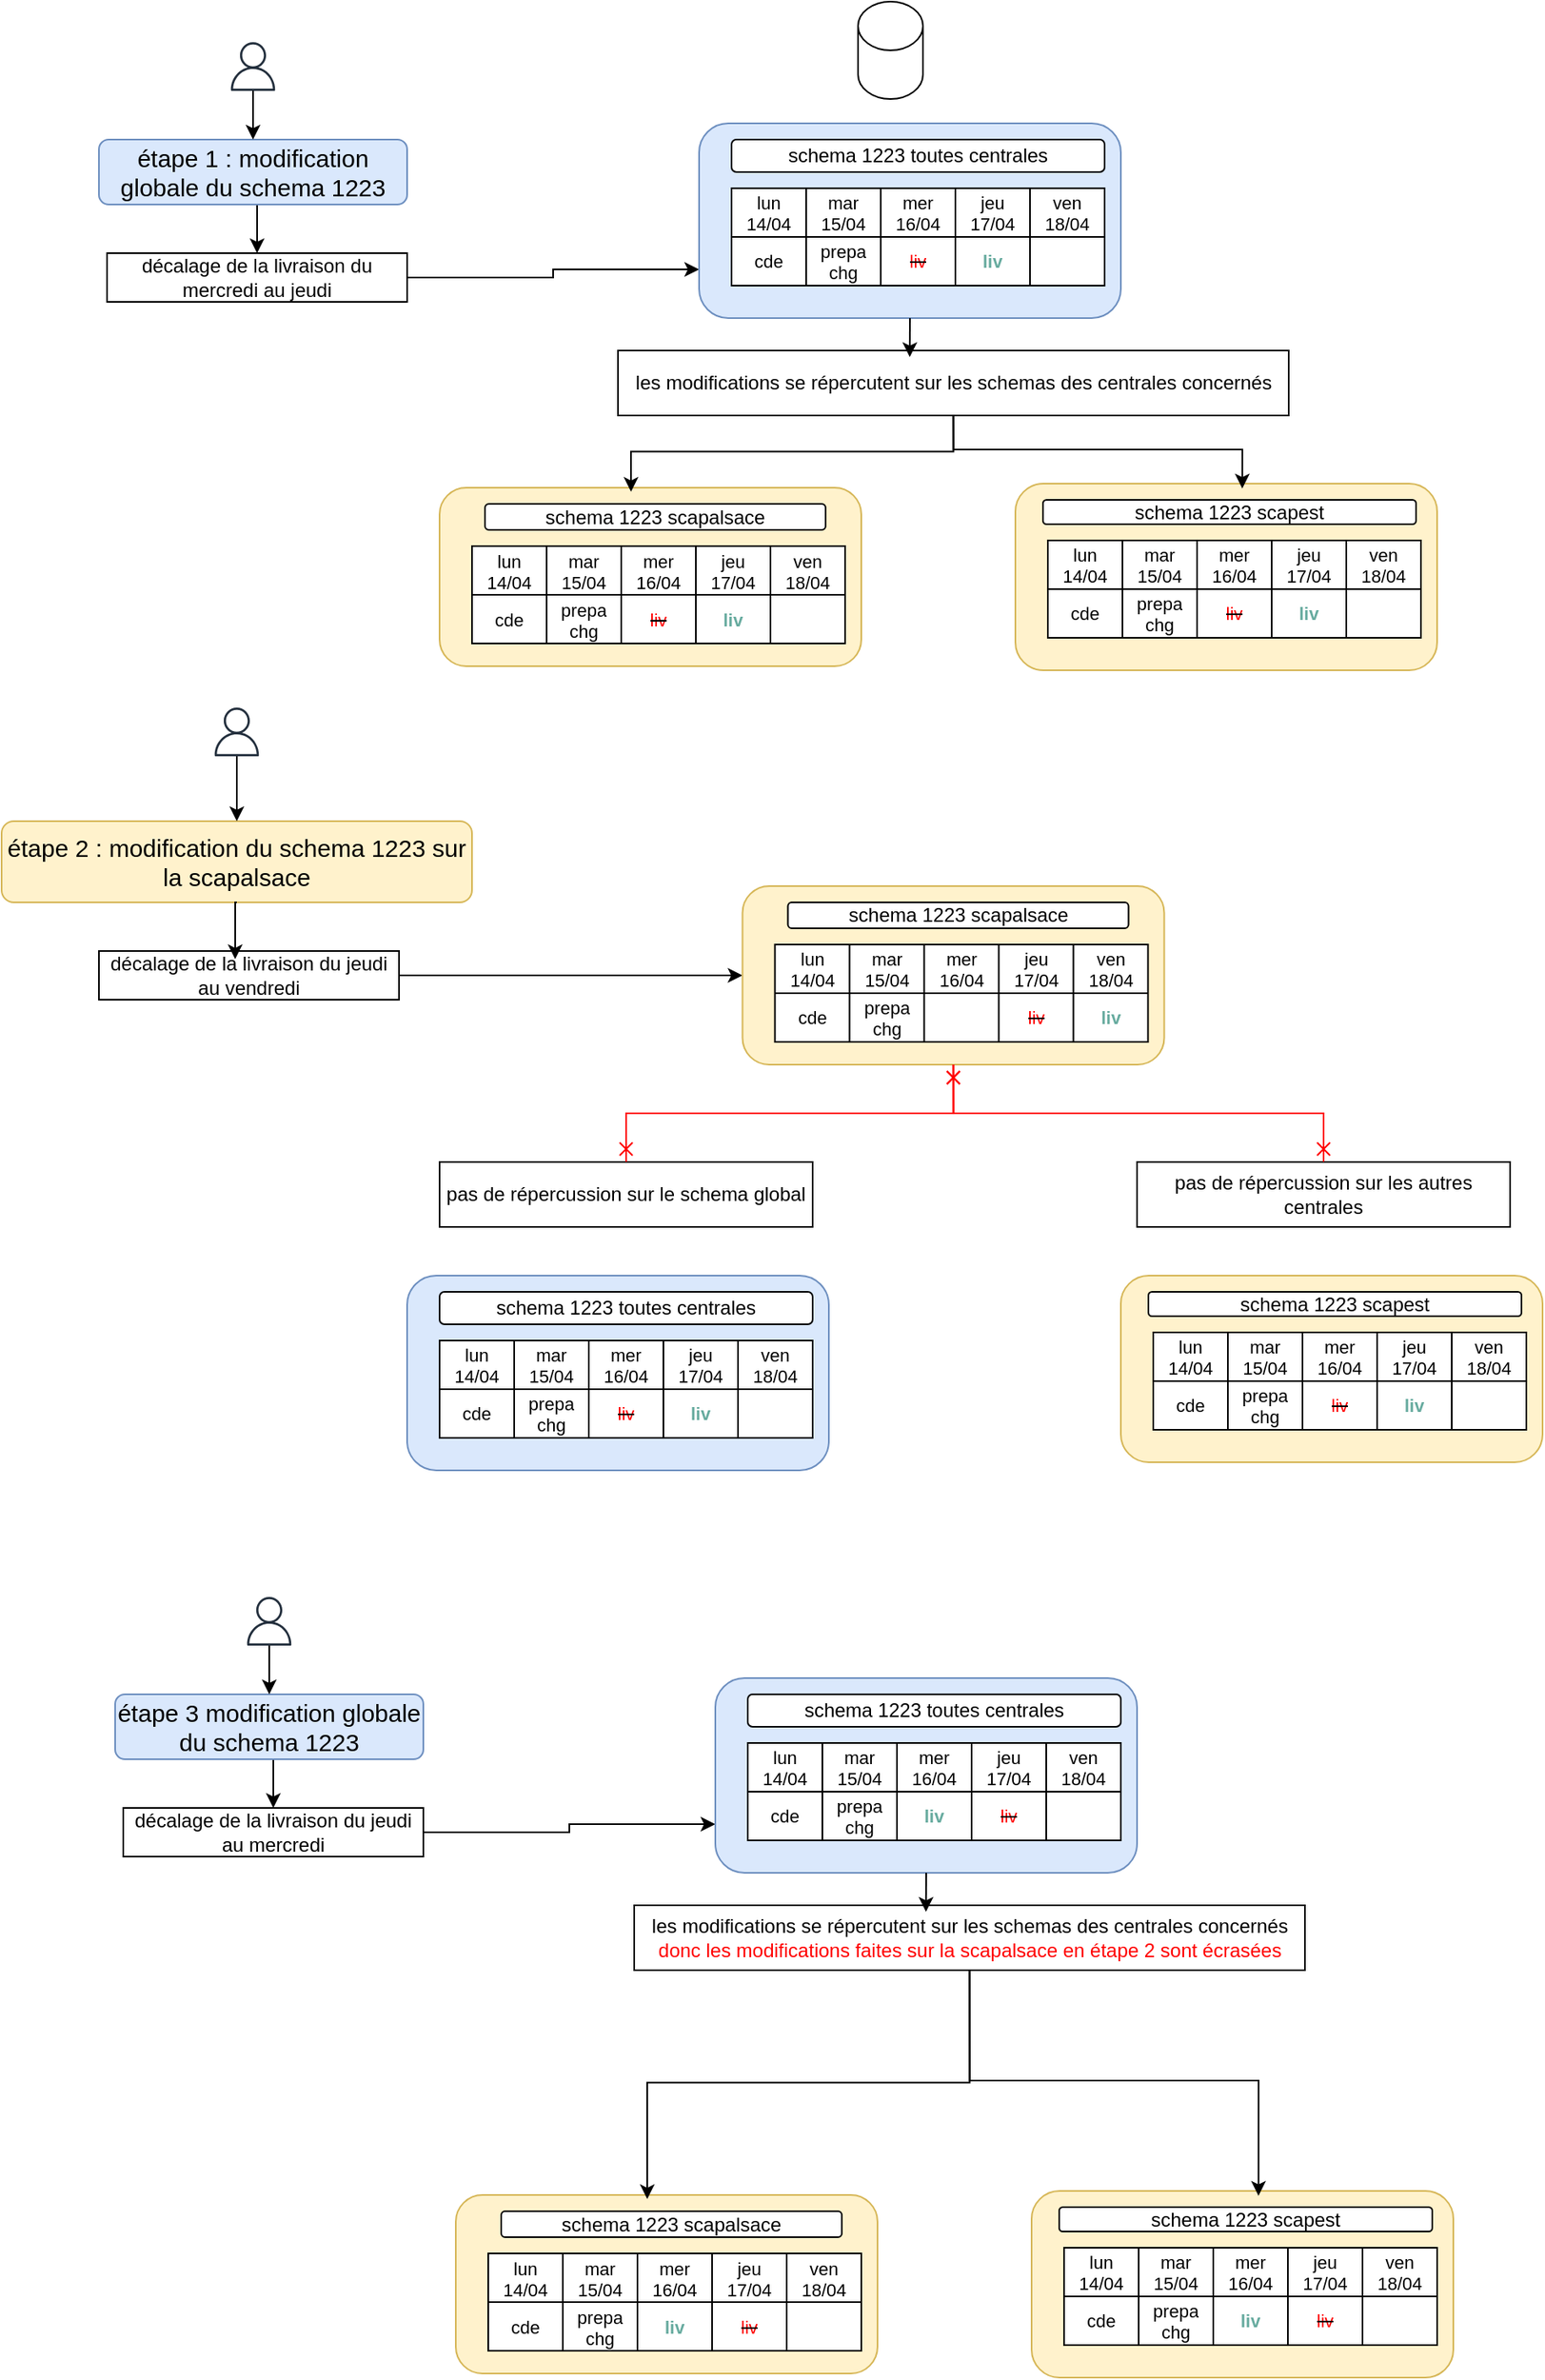 <mxfile version="26.0.15">
  <diagram id="C5RBs43oDa-KdzZeNtuy" name="Page-1">
    <mxGraphModel dx="1687" dy="918" grid="1" gridSize="10" guides="1" tooltips="1" connect="1" arrows="1" fold="1" page="1" pageScale="1" pageWidth="827" pageHeight="1169" math="0" shadow="0">
      <root>
        <mxCell id="WIyWlLk6GJQsqaUBKTNV-0" />
        <mxCell id="WIyWlLk6GJQsqaUBKTNV-1" parent="WIyWlLk6GJQsqaUBKTNV-0" />
        <mxCell id="S4ALjUtNJ2dEBJcH048C-326" style="edgeStyle=orthogonalEdgeStyle;rounded=0;orthogonalLoop=1;jettySize=auto;html=1;exitX=0.5;exitY=1;exitDx=0;exitDy=0;entryX=0.5;entryY=0;entryDx=0;entryDy=0;" edge="1" parent="WIyWlLk6GJQsqaUBKTNV-1" source="S4ALjUtNJ2dEBJcH048C-128" target="S4ALjUtNJ2dEBJcH048C-319">
          <mxGeometry relative="1" as="geometry" />
        </mxCell>
        <mxCell id="S4ALjUtNJ2dEBJcH048C-128" value="&lt;font style=&quot;font-size: 15px;&quot;&gt;étape 1 : modification globale du schema 1223&lt;/font&gt;" style="rounded=1;whiteSpace=wrap;html=1;fillColor=#dae8fc;strokeColor=#6c8ebf;" vertex="1" parent="WIyWlLk6GJQsqaUBKTNV-1">
          <mxGeometry x="120" y="90" width="190" height="40" as="geometry" />
        </mxCell>
        <mxCell id="S4ALjUtNJ2dEBJcH048C-259" value="&lt;span style=&quot;background-color: rgb(255, 255, 255);&quot;&gt;les modifications se répercutent sur les schemas des centrales concernés&lt;/span&gt;" style="rounded=0;whiteSpace=wrap;html=1;" vertex="1" parent="WIyWlLk6GJQsqaUBKTNV-1">
          <mxGeometry x="440" y="220" width="413.5" height="40" as="geometry" />
        </mxCell>
        <mxCell id="S4ALjUtNJ2dEBJcH048C-261" value="&lt;font style=&quot;font-size: 15px;&quot;&gt;étape 2 : modification du schema 1223 sur la scapalsace&lt;/font&gt;" style="rounded=1;whiteSpace=wrap;html=1;fillColor=#fff2cc;strokeColor=#d6b656;" vertex="1" parent="WIyWlLk6GJQsqaUBKTNV-1">
          <mxGeometry x="60" y="510" width="290" height="50" as="geometry" />
        </mxCell>
        <mxCell id="S4ALjUtNJ2dEBJcH048C-317" value="" style="sketch=0;outlineConnect=0;fontColor=#232F3E;gradientColor=none;fillColor=#232F3D;strokeColor=none;dashed=0;verticalLabelPosition=bottom;verticalAlign=top;align=center;html=1;fontSize=12;fontStyle=0;aspect=fixed;pointerEvents=1;shape=mxgraph.aws4.user;" vertex="1" parent="WIyWlLk6GJQsqaUBKTNV-1">
          <mxGeometry x="200" y="30" width="30" height="30" as="geometry" />
        </mxCell>
        <mxCell id="S4ALjUtNJ2dEBJcH048C-318" value="" style="sketch=0;outlineConnect=0;fontColor=#232F3E;gradientColor=none;fillColor=#232F3D;strokeColor=none;dashed=0;verticalLabelPosition=bottom;verticalAlign=top;align=center;html=1;fontSize=12;fontStyle=0;aspect=fixed;pointerEvents=1;shape=mxgraph.aws4.user;" vertex="1" parent="WIyWlLk6GJQsqaUBKTNV-1">
          <mxGeometry x="190" y="440" width="30" height="30" as="geometry" />
        </mxCell>
        <mxCell id="S4ALjUtNJ2dEBJcH048C-423" style="edgeStyle=orthogonalEdgeStyle;rounded=0;orthogonalLoop=1;jettySize=auto;html=1;exitX=1;exitY=0.5;exitDx=0;exitDy=0;entryX=0;entryY=0.75;entryDx=0;entryDy=0;" edge="1" parent="WIyWlLk6GJQsqaUBKTNV-1" source="S4ALjUtNJ2dEBJcH048C-319" target="S4ALjUtNJ2dEBJcH048C-209">
          <mxGeometry relative="1" as="geometry" />
        </mxCell>
        <mxCell id="S4ALjUtNJ2dEBJcH048C-319" value="décalage de la livraison du mercredi au jeudi" style="rounded=0;whiteSpace=wrap;html=1;" vertex="1" parent="WIyWlLk6GJQsqaUBKTNV-1">
          <mxGeometry x="125" y="160" width="185" height="30" as="geometry" />
        </mxCell>
        <mxCell id="S4ALjUtNJ2dEBJcH048C-325" value="" style="endArrow=classic;html=1;rounded=0;" edge="1" parent="WIyWlLk6GJQsqaUBKTNV-1" source="S4ALjUtNJ2dEBJcH048C-317" target="S4ALjUtNJ2dEBJcH048C-128">
          <mxGeometry width="50" height="50" relative="1" as="geometry">
            <mxPoint x="400" y="430" as="sourcePoint" />
            <mxPoint x="450" y="380" as="targetPoint" />
          </mxGeometry>
        </mxCell>
        <mxCell id="S4ALjUtNJ2dEBJcH048C-327" value="" style="shape=cylinder3;whiteSpace=wrap;html=1;boundedLbl=1;backgroundOutline=1;size=15;" vertex="1" parent="WIyWlLk6GJQsqaUBKTNV-1">
          <mxGeometry x="588" y="5" width="40" height="60" as="geometry" />
        </mxCell>
        <mxCell id="S4ALjUtNJ2dEBJcH048C-328" value="" style="group" vertex="1" connectable="0" parent="WIyWlLk6GJQsqaUBKTNV-1">
          <mxGeometry x="685" y="302" width="260" height="115" as="geometry" />
        </mxCell>
        <mxCell id="S4ALjUtNJ2dEBJcH048C-242" value="" style="rounded=1;whiteSpace=wrap;html=1;fillColor=#fff2cc;strokeColor=#d6b656;" vertex="1" parent="S4ALjUtNJ2dEBJcH048C-328">
          <mxGeometry width="260" height="115" as="geometry" />
        </mxCell>
        <mxCell id="S4ALjUtNJ2dEBJcH048C-243" value="schema 1223&amp;nbsp;&lt;span style=&quot;background-color: transparent; color: light-dark(rgb(0, 0, 0), rgb(255, 255, 255));&quot;&gt;scapest&lt;/span&gt;" style="rounded=1;whiteSpace=wrap;html=1;fontSize=12;glass=0;strokeWidth=1;shadow=0;" vertex="1" parent="S4ALjUtNJ2dEBJcH048C-328">
          <mxGeometry x="17" y="10" width="230" height="15" as="geometry" />
        </mxCell>
        <mxCell id="S4ALjUtNJ2dEBJcH048C-244" value="" style="shape=table;startSize=0;container=1;collapsible=0;childLayout=tableLayout;fontSize=11;" vertex="1" parent="S4ALjUtNJ2dEBJcH048C-328">
          <mxGeometry x="20" y="35" width="230" height="60" as="geometry" />
        </mxCell>
        <mxCell id="S4ALjUtNJ2dEBJcH048C-245" value="" style="shape=tableRow;horizontal=0;startSize=0;swimlaneHead=0;swimlaneBody=0;strokeColor=inherit;top=0;left=0;bottom=0;right=0;collapsible=0;dropTarget=0;fillColor=none;points=[[0,0.5],[1,0.5]];portConstraint=eastwest;fontSize=11;" vertex="1" parent="S4ALjUtNJ2dEBJcH048C-244">
          <mxGeometry width="230" height="30" as="geometry" />
        </mxCell>
        <mxCell id="S4ALjUtNJ2dEBJcH048C-246" value="lun&lt;div&gt;14/04&lt;/div&gt;" style="shape=partialRectangle;html=1;whiteSpace=wrap;connectable=0;strokeColor=inherit;overflow=hidden;fillColor=none;top=0;left=0;bottom=0;right=0;pointerEvents=1;fontSize=11;" vertex="1" parent="S4ALjUtNJ2dEBJcH048C-245">
          <mxGeometry width="46" height="30" as="geometry">
            <mxRectangle width="46" height="30" as="alternateBounds" />
          </mxGeometry>
        </mxCell>
        <mxCell id="S4ALjUtNJ2dEBJcH048C-247" value="mar&lt;div&gt;15/04&lt;/div&gt;" style="shape=partialRectangle;html=1;whiteSpace=wrap;connectable=0;strokeColor=inherit;overflow=hidden;fillColor=none;top=0;left=0;bottom=0;right=0;pointerEvents=1;fontSize=11;" vertex="1" parent="S4ALjUtNJ2dEBJcH048C-245">
          <mxGeometry x="46" width="46" height="30" as="geometry">
            <mxRectangle width="46" height="30" as="alternateBounds" />
          </mxGeometry>
        </mxCell>
        <mxCell id="S4ALjUtNJ2dEBJcH048C-248" value="mer&lt;div&gt;16/04&lt;/div&gt;" style="shape=partialRectangle;html=1;whiteSpace=wrap;connectable=0;strokeColor=inherit;overflow=hidden;fillColor=none;top=0;left=0;bottom=0;right=0;pointerEvents=1;fontSize=11;" vertex="1" parent="S4ALjUtNJ2dEBJcH048C-245">
          <mxGeometry x="92" width="46" height="30" as="geometry">
            <mxRectangle width="46" height="30" as="alternateBounds" />
          </mxGeometry>
        </mxCell>
        <mxCell id="S4ALjUtNJ2dEBJcH048C-249" value="jeu&lt;div&gt;17/04&lt;/div&gt;" style="shape=partialRectangle;html=1;whiteSpace=wrap;connectable=0;strokeColor=inherit;overflow=hidden;fillColor=none;top=0;left=0;bottom=0;right=0;pointerEvents=1;fontSize=11;" vertex="1" parent="S4ALjUtNJ2dEBJcH048C-245">
          <mxGeometry x="138" width="46" height="30" as="geometry">
            <mxRectangle width="46" height="30" as="alternateBounds" />
          </mxGeometry>
        </mxCell>
        <mxCell id="S4ALjUtNJ2dEBJcH048C-250" value="ven&lt;div&gt;18/04&lt;/div&gt;" style="shape=partialRectangle;html=1;whiteSpace=wrap;connectable=0;strokeColor=inherit;overflow=hidden;fillColor=none;top=0;left=0;bottom=0;right=0;pointerEvents=1;fontSize=11;" vertex="1" parent="S4ALjUtNJ2dEBJcH048C-245">
          <mxGeometry x="184" width="46" height="30" as="geometry">
            <mxRectangle width="46" height="30" as="alternateBounds" />
          </mxGeometry>
        </mxCell>
        <mxCell id="S4ALjUtNJ2dEBJcH048C-251" value="" style="shape=tableRow;horizontal=0;startSize=0;swimlaneHead=0;swimlaneBody=0;strokeColor=inherit;top=0;left=0;bottom=0;right=0;collapsible=0;dropTarget=0;fillColor=none;points=[[0,0.5],[1,0.5]];portConstraint=eastwest;fontSize=11;" vertex="1" parent="S4ALjUtNJ2dEBJcH048C-244">
          <mxGeometry y="30" width="230" height="30" as="geometry" />
        </mxCell>
        <mxCell id="S4ALjUtNJ2dEBJcH048C-252" value="cde" style="shape=partialRectangle;html=1;whiteSpace=wrap;connectable=0;strokeColor=inherit;overflow=hidden;fillColor=none;top=0;left=0;bottom=0;right=0;pointerEvents=1;fontSize=11;" vertex="1" parent="S4ALjUtNJ2dEBJcH048C-251">
          <mxGeometry width="46" height="30" as="geometry">
            <mxRectangle width="46" height="30" as="alternateBounds" />
          </mxGeometry>
        </mxCell>
        <mxCell id="S4ALjUtNJ2dEBJcH048C-253" value="prepa&lt;div&gt;chg&lt;/div&gt;" style="shape=partialRectangle;html=1;whiteSpace=wrap;connectable=0;strokeColor=inherit;overflow=hidden;fillColor=none;top=0;left=0;bottom=0;right=0;pointerEvents=1;fontSize=11;" vertex="1" parent="S4ALjUtNJ2dEBJcH048C-251">
          <mxGeometry x="46" width="46" height="30" as="geometry">
            <mxRectangle width="46" height="30" as="alternateBounds" />
          </mxGeometry>
        </mxCell>
        <mxCell id="S4ALjUtNJ2dEBJcH048C-254" value="&lt;strike&gt;&lt;font style=&quot;color: rgb(255, 0, 0);&quot;&gt;liv&lt;/font&gt;&lt;/strike&gt;" style="shape=partialRectangle;html=1;whiteSpace=wrap;connectable=0;strokeColor=inherit;overflow=hidden;fillColor=none;top=0;left=0;bottom=0;right=0;pointerEvents=1;fontSize=11;" vertex="1" parent="S4ALjUtNJ2dEBJcH048C-251">
          <mxGeometry x="92" width="46" height="30" as="geometry">
            <mxRectangle width="46" height="30" as="alternateBounds" />
          </mxGeometry>
        </mxCell>
        <mxCell id="S4ALjUtNJ2dEBJcH048C-255" value="&lt;b&gt;&lt;font style=&quot;color: rgb(103, 171, 159);&quot;&gt;liv&lt;/font&gt;&lt;/b&gt;" style="shape=partialRectangle;html=1;whiteSpace=wrap;connectable=0;strokeColor=inherit;overflow=hidden;fillColor=none;top=0;left=0;bottom=0;right=0;pointerEvents=1;fontSize=11;" vertex="1" parent="S4ALjUtNJ2dEBJcH048C-251">
          <mxGeometry x="138" width="46" height="30" as="geometry">
            <mxRectangle width="46" height="30" as="alternateBounds" />
          </mxGeometry>
        </mxCell>
        <mxCell id="S4ALjUtNJ2dEBJcH048C-256" style="shape=partialRectangle;html=1;whiteSpace=wrap;connectable=0;strokeColor=inherit;overflow=hidden;fillColor=none;top=0;left=0;bottom=0;right=0;pointerEvents=1;fontSize=11;" vertex="1" parent="S4ALjUtNJ2dEBJcH048C-251">
          <mxGeometry x="184" width="46" height="30" as="geometry">
            <mxRectangle width="46" height="30" as="alternateBounds" />
          </mxGeometry>
        </mxCell>
        <mxCell id="S4ALjUtNJ2dEBJcH048C-329" value="" style="group" vertex="1" connectable="0" parent="WIyWlLk6GJQsqaUBKTNV-1">
          <mxGeometry x="330" y="304.5" width="260" height="110" as="geometry" />
        </mxCell>
        <mxCell id="S4ALjUtNJ2dEBJcH048C-227" value="" style="rounded=1;whiteSpace=wrap;html=1;fillColor=#fff2cc;strokeColor=#d6b656;" vertex="1" parent="S4ALjUtNJ2dEBJcH048C-329">
          <mxGeometry width="260" height="110" as="geometry" />
        </mxCell>
        <mxCell id="S4ALjUtNJ2dEBJcH048C-228" value="schema 1223&amp;nbsp;&lt;span style=&quot;background-color: transparent; color: light-dark(rgb(0, 0, 0), rgb(255, 255, 255));&quot;&gt;scapalsace&lt;/span&gt;" style="rounded=1;whiteSpace=wrap;html=1;fontSize=12;glass=0;strokeWidth=1;shadow=0;" vertex="1" parent="S4ALjUtNJ2dEBJcH048C-329">
          <mxGeometry x="28" y="10" width="210" height="16" as="geometry" />
        </mxCell>
        <mxCell id="S4ALjUtNJ2dEBJcH048C-229" value="" style="shape=table;startSize=0;container=1;collapsible=0;childLayout=tableLayout;fontSize=11;" vertex="1" parent="S4ALjUtNJ2dEBJcH048C-329">
          <mxGeometry x="20" y="36" width="230" height="60" as="geometry" />
        </mxCell>
        <mxCell id="S4ALjUtNJ2dEBJcH048C-230" value="" style="shape=tableRow;horizontal=0;startSize=0;swimlaneHead=0;swimlaneBody=0;strokeColor=inherit;top=0;left=0;bottom=0;right=0;collapsible=0;dropTarget=0;fillColor=none;points=[[0,0.5],[1,0.5]];portConstraint=eastwest;fontSize=11;" vertex="1" parent="S4ALjUtNJ2dEBJcH048C-229">
          <mxGeometry width="230" height="30" as="geometry" />
        </mxCell>
        <mxCell id="S4ALjUtNJ2dEBJcH048C-231" value="lun&lt;div&gt;14/04&lt;/div&gt;" style="shape=partialRectangle;html=1;whiteSpace=wrap;connectable=0;strokeColor=inherit;overflow=hidden;fillColor=none;top=0;left=0;bottom=0;right=0;pointerEvents=1;fontSize=11;" vertex="1" parent="S4ALjUtNJ2dEBJcH048C-230">
          <mxGeometry width="46" height="30" as="geometry">
            <mxRectangle width="46" height="30" as="alternateBounds" />
          </mxGeometry>
        </mxCell>
        <mxCell id="S4ALjUtNJ2dEBJcH048C-232" value="mar&lt;div&gt;15/04&lt;/div&gt;" style="shape=partialRectangle;html=1;whiteSpace=wrap;connectable=0;strokeColor=inherit;overflow=hidden;fillColor=none;top=0;left=0;bottom=0;right=0;pointerEvents=1;fontSize=11;" vertex="1" parent="S4ALjUtNJ2dEBJcH048C-230">
          <mxGeometry x="46" width="46" height="30" as="geometry">
            <mxRectangle width="46" height="30" as="alternateBounds" />
          </mxGeometry>
        </mxCell>
        <mxCell id="S4ALjUtNJ2dEBJcH048C-233" value="mer&lt;div&gt;16/04&lt;/div&gt;" style="shape=partialRectangle;html=1;whiteSpace=wrap;connectable=0;strokeColor=inherit;overflow=hidden;fillColor=none;top=0;left=0;bottom=0;right=0;pointerEvents=1;fontSize=11;" vertex="1" parent="S4ALjUtNJ2dEBJcH048C-230">
          <mxGeometry x="92" width="46" height="30" as="geometry">
            <mxRectangle width="46" height="30" as="alternateBounds" />
          </mxGeometry>
        </mxCell>
        <mxCell id="S4ALjUtNJ2dEBJcH048C-234" value="jeu&lt;div&gt;17/04&lt;/div&gt;" style="shape=partialRectangle;html=1;whiteSpace=wrap;connectable=0;strokeColor=inherit;overflow=hidden;fillColor=none;top=0;left=0;bottom=0;right=0;pointerEvents=1;fontSize=11;" vertex="1" parent="S4ALjUtNJ2dEBJcH048C-230">
          <mxGeometry x="138" width="46" height="30" as="geometry">
            <mxRectangle width="46" height="30" as="alternateBounds" />
          </mxGeometry>
        </mxCell>
        <mxCell id="S4ALjUtNJ2dEBJcH048C-235" value="ven&lt;div&gt;18/04&lt;/div&gt;" style="shape=partialRectangle;html=1;whiteSpace=wrap;connectable=0;strokeColor=inherit;overflow=hidden;fillColor=none;top=0;left=0;bottom=0;right=0;pointerEvents=1;fontSize=11;" vertex="1" parent="S4ALjUtNJ2dEBJcH048C-230">
          <mxGeometry x="184" width="46" height="30" as="geometry">
            <mxRectangle width="46" height="30" as="alternateBounds" />
          </mxGeometry>
        </mxCell>
        <mxCell id="S4ALjUtNJ2dEBJcH048C-236" value="" style="shape=tableRow;horizontal=0;startSize=0;swimlaneHead=0;swimlaneBody=0;strokeColor=inherit;top=0;left=0;bottom=0;right=0;collapsible=0;dropTarget=0;fillColor=none;points=[[0,0.5],[1,0.5]];portConstraint=eastwest;fontSize=11;" vertex="1" parent="S4ALjUtNJ2dEBJcH048C-229">
          <mxGeometry y="30" width="230" height="30" as="geometry" />
        </mxCell>
        <mxCell id="S4ALjUtNJ2dEBJcH048C-237" value="cde" style="shape=partialRectangle;html=1;whiteSpace=wrap;connectable=0;strokeColor=inherit;overflow=hidden;fillColor=none;top=0;left=0;bottom=0;right=0;pointerEvents=1;fontSize=11;" vertex="1" parent="S4ALjUtNJ2dEBJcH048C-236">
          <mxGeometry width="46" height="30" as="geometry">
            <mxRectangle width="46" height="30" as="alternateBounds" />
          </mxGeometry>
        </mxCell>
        <mxCell id="S4ALjUtNJ2dEBJcH048C-238" value="prepa&lt;div&gt;chg&lt;/div&gt;" style="shape=partialRectangle;html=1;whiteSpace=wrap;connectable=0;strokeColor=inherit;overflow=hidden;fillColor=none;top=0;left=0;bottom=0;right=0;pointerEvents=1;fontSize=11;" vertex="1" parent="S4ALjUtNJ2dEBJcH048C-236">
          <mxGeometry x="46" width="46" height="30" as="geometry">
            <mxRectangle width="46" height="30" as="alternateBounds" />
          </mxGeometry>
        </mxCell>
        <mxCell id="S4ALjUtNJ2dEBJcH048C-239" value="&lt;strike&gt;&lt;font style=&quot;color: rgb(255, 0, 0);&quot;&gt;liv&lt;/font&gt;&lt;/strike&gt;" style="shape=partialRectangle;html=1;whiteSpace=wrap;connectable=0;strokeColor=inherit;overflow=hidden;fillColor=none;top=0;left=0;bottom=0;right=0;pointerEvents=1;fontSize=11;" vertex="1" parent="S4ALjUtNJ2dEBJcH048C-236">
          <mxGeometry x="92" width="46" height="30" as="geometry">
            <mxRectangle width="46" height="30" as="alternateBounds" />
          </mxGeometry>
        </mxCell>
        <mxCell id="S4ALjUtNJ2dEBJcH048C-240" value="&lt;b&gt;&lt;font style=&quot;color: rgb(103, 171, 159);&quot;&gt;liv&lt;/font&gt;&lt;/b&gt;" style="shape=partialRectangle;html=1;whiteSpace=wrap;connectable=0;strokeColor=inherit;overflow=hidden;fillColor=none;top=0;left=0;bottom=0;right=0;pointerEvents=1;fontSize=11;" vertex="1" parent="S4ALjUtNJ2dEBJcH048C-236">
          <mxGeometry x="138" width="46" height="30" as="geometry">
            <mxRectangle width="46" height="30" as="alternateBounds" />
          </mxGeometry>
        </mxCell>
        <mxCell id="S4ALjUtNJ2dEBJcH048C-241" style="shape=partialRectangle;html=1;whiteSpace=wrap;connectable=0;strokeColor=inherit;overflow=hidden;fillColor=none;top=0;left=0;bottom=0;right=0;pointerEvents=1;fontSize=11;" vertex="1" parent="S4ALjUtNJ2dEBJcH048C-236">
          <mxGeometry x="184" width="46" height="30" as="geometry">
            <mxRectangle width="46" height="30" as="alternateBounds" />
          </mxGeometry>
        </mxCell>
        <mxCell id="S4ALjUtNJ2dEBJcH048C-330" value="" style="group" vertex="1" connectable="0" parent="WIyWlLk6GJQsqaUBKTNV-1">
          <mxGeometry x="490" y="80" width="260" height="120" as="geometry" />
        </mxCell>
        <mxCell id="S4ALjUtNJ2dEBJcH048C-209" value="" style="rounded=1;whiteSpace=wrap;html=1;fillColor=#dae8fc;strokeColor=#6c8ebf;" vertex="1" parent="S4ALjUtNJ2dEBJcH048C-330">
          <mxGeometry width="260" height="120" as="geometry" />
        </mxCell>
        <mxCell id="S4ALjUtNJ2dEBJcH048C-212" value="schema 1&lt;span style=&quot;background-color: transparent; color: light-dark(rgb(0, 0, 0), rgb(255, 255, 255));&quot;&gt;223&amp;nbsp;&lt;/span&gt;&lt;span style=&quot;background-color: transparent; color: light-dark(rgb(0, 0, 0), rgb(255, 255, 255));&quot;&gt;toutes centrales&lt;/span&gt;" style="rounded=1;whiteSpace=wrap;html=1;fontSize=12;glass=0;strokeWidth=1;shadow=0;" vertex="1" parent="S4ALjUtNJ2dEBJcH048C-330">
          <mxGeometry x="20" y="10" width="230" height="20" as="geometry" />
        </mxCell>
        <mxCell id="S4ALjUtNJ2dEBJcH048C-213" value="" style="shape=table;startSize=0;container=1;collapsible=0;childLayout=tableLayout;fontSize=11;" vertex="1" parent="S4ALjUtNJ2dEBJcH048C-330">
          <mxGeometry x="20" y="40" width="230" height="60" as="geometry" />
        </mxCell>
        <mxCell id="S4ALjUtNJ2dEBJcH048C-214" value="" style="shape=tableRow;horizontal=0;startSize=0;swimlaneHead=0;swimlaneBody=0;strokeColor=inherit;top=0;left=0;bottom=0;right=0;collapsible=0;dropTarget=0;fillColor=none;points=[[0,0.5],[1,0.5]];portConstraint=eastwest;fontSize=11;" vertex="1" parent="S4ALjUtNJ2dEBJcH048C-213">
          <mxGeometry width="230" height="30" as="geometry" />
        </mxCell>
        <mxCell id="S4ALjUtNJ2dEBJcH048C-215" value="lun&lt;div&gt;14/04&lt;/div&gt;" style="shape=partialRectangle;html=1;whiteSpace=wrap;connectable=0;strokeColor=inherit;overflow=hidden;fillColor=none;top=0;left=0;bottom=0;right=0;pointerEvents=1;fontSize=11;" vertex="1" parent="S4ALjUtNJ2dEBJcH048C-214">
          <mxGeometry width="46" height="30" as="geometry">
            <mxRectangle width="46" height="30" as="alternateBounds" />
          </mxGeometry>
        </mxCell>
        <mxCell id="S4ALjUtNJ2dEBJcH048C-216" value="mar&lt;div&gt;15/04&lt;/div&gt;" style="shape=partialRectangle;html=1;whiteSpace=wrap;connectable=0;strokeColor=inherit;overflow=hidden;fillColor=none;top=0;left=0;bottom=0;right=0;pointerEvents=1;fontSize=11;" vertex="1" parent="S4ALjUtNJ2dEBJcH048C-214">
          <mxGeometry x="46" width="46" height="30" as="geometry">
            <mxRectangle width="46" height="30" as="alternateBounds" />
          </mxGeometry>
        </mxCell>
        <mxCell id="S4ALjUtNJ2dEBJcH048C-217" value="mer&lt;div&gt;16/04&lt;/div&gt;" style="shape=partialRectangle;html=1;whiteSpace=wrap;connectable=0;strokeColor=inherit;overflow=hidden;fillColor=none;top=0;left=0;bottom=0;right=0;pointerEvents=1;fontSize=11;" vertex="1" parent="S4ALjUtNJ2dEBJcH048C-214">
          <mxGeometry x="92" width="46" height="30" as="geometry">
            <mxRectangle width="46" height="30" as="alternateBounds" />
          </mxGeometry>
        </mxCell>
        <mxCell id="S4ALjUtNJ2dEBJcH048C-218" value="jeu&lt;div&gt;17/04&lt;/div&gt;" style="shape=partialRectangle;html=1;whiteSpace=wrap;connectable=0;strokeColor=inherit;overflow=hidden;fillColor=none;top=0;left=0;bottom=0;right=0;pointerEvents=1;fontSize=11;" vertex="1" parent="S4ALjUtNJ2dEBJcH048C-214">
          <mxGeometry x="138" width="46" height="30" as="geometry">
            <mxRectangle width="46" height="30" as="alternateBounds" />
          </mxGeometry>
        </mxCell>
        <mxCell id="S4ALjUtNJ2dEBJcH048C-219" value="ven&lt;div&gt;18/04&lt;/div&gt;" style="shape=partialRectangle;html=1;whiteSpace=wrap;connectable=0;strokeColor=inherit;overflow=hidden;fillColor=none;top=0;left=0;bottom=0;right=0;pointerEvents=1;fontSize=11;" vertex="1" parent="S4ALjUtNJ2dEBJcH048C-214">
          <mxGeometry x="184" width="46" height="30" as="geometry">
            <mxRectangle width="46" height="30" as="alternateBounds" />
          </mxGeometry>
        </mxCell>
        <mxCell id="S4ALjUtNJ2dEBJcH048C-220" value="" style="shape=tableRow;horizontal=0;startSize=0;swimlaneHead=0;swimlaneBody=0;strokeColor=inherit;top=0;left=0;bottom=0;right=0;collapsible=0;dropTarget=0;fillColor=none;points=[[0,0.5],[1,0.5]];portConstraint=eastwest;fontSize=11;" vertex="1" parent="S4ALjUtNJ2dEBJcH048C-213">
          <mxGeometry y="30" width="230" height="30" as="geometry" />
        </mxCell>
        <mxCell id="S4ALjUtNJ2dEBJcH048C-221" value="cde" style="shape=partialRectangle;html=1;whiteSpace=wrap;connectable=0;strokeColor=inherit;overflow=hidden;fillColor=none;top=0;left=0;bottom=0;right=0;pointerEvents=1;fontSize=11;" vertex="1" parent="S4ALjUtNJ2dEBJcH048C-220">
          <mxGeometry width="46" height="30" as="geometry">
            <mxRectangle width="46" height="30" as="alternateBounds" />
          </mxGeometry>
        </mxCell>
        <mxCell id="S4ALjUtNJ2dEBJcH048C-222" value="prepa&lt;div&gt;chg&lt;/div&gt;" style="shape=partialRectangle;html=1;whiteSpace=wrap;connectable=0;strokeColor=inherit;overflow=hidden;fillColor=none;top=0;left=0;bottom=0;right=0;pointerEvents=1;fontSize=11;" vertex="1" parent="S4ALjUtNJ2dEBJcH048C-220">
          <mxGeometry x="46" width="46" height="30" as="geometry">
            <mxRectangle width="46" height="30" as="alternateBounds" />
          </mxGeometry>
        </mxCell>
        <mxCell id="S4ALjUtNJ2dEBJcH048C-223" value="&lt;strike&gt;&lt;font style=&quot;color: rgb(255, 0, 0);&quot;&gt;liv&lt;/font&gt;&lt;/strike&gt;" style="shape=partialRectangle;html=1;whiteSpace=wrap;connectable=0;strokeColor=inherit;overflow=hidden;fillColor=none;top=0;left=0;bottom=0;right=0;pointerEvents=1;fontSize=11;" vertex="1" parent="S4ALjUtNJ2dEBJcH048C-220">
          <mxGeometry x="92" width="46" height="30" as="geometry">
            <mxRectangle width="46" height="30" as="alternateBounds" />
          </mxGeometry>
        </mxCell>
        <mxCell id="S4ALjUtNJ2dEBJcH048C-224" value="&lt;b&gt;&lt;font style=&quot;color: rgb(103, 171, 159);&quot;&gt;liv&lt;/font&gt;&lt;/b&gt;" style="shape=partialRectangle;html=1;whiteSpace=wrap;connectable=0;strokeColor=inherit;overflow=hidden;fillColor=none;top=0;left=0;bottom=0;right=0;pointerEvents=1;fontSize=11;" vertex="1" parent="S4ALjUtNJ2dEBJcH048C-220">
          <mxGeometry x="138" width="46" height="30" as="geometry">
            <mxRectangle width="46" height="30" as="alternateBounds" />
          </mxGeometry>
        </mxCell>
        <mxCell id="S4ALjUtNJ2dEBJcH048C-225" style="shape=partialRectangle;html=1;whiteSpace=wrap;connectable=0;strokeColor=inherit;overflow=hidden;fillColor=none;top=0;left=0;bottom=0;right=0;pointerEvents=1;fontSize=11;" vertex="1" parent="S4ALjUtNJ2dEBJcH048C-220">
          <mxGeometry x="184" width="46" height="30" as="geometry">
            <mxRectangle width="46" height="30" as="alternateBounds" />
          </mxGeometry>
        </mxCell>
        <mxCell id="S4ALjUtNJ2dEBJcH048C-420" style="edgeStyle=orthogonalEdgeStyle;rounded=0;orthogonalLoop=1;jettySize=auto;html=1;exitX=1;exitY=0.5;exitDx=0;exitDy=0;" edge="1" parent="WIyWlLk6GJQsqaUBKTNV-1" source="S4ALjUtNJ2dEBJcH048C-331" target="S4ALjUtNJ2dEBJcH048C-333">
          <mxGeometry relative="1" as="geometry" />
        </mxCell>
        <mxCell id="S4ALjUtNJ2dEBJcH048C-331" value="décalage de la livraison du jeudi au vendredi" style="rounded=0;whiteSpace=wrap;html=1;" vertex="1" parent="WIyWlLk6GJQsqaUBKTNV-1">
          <mxGeometry x="120" y="590" width="185" height="30" as="geometry" />
        </mxCell>
        <mxCell id="S4ALjUtNJ2dEBJcH048C-332" value="" style="group" vertex="1" connectable="0" parent="WIyWlLk6GJQsqaUBKTNV-1">
          <mxGeometry x="516.75" y="550" width="260" height="110" as="geometry" />
        </mxCell>
        <mxCell id="S4ALjUtNJ2dEBJcH048C-333" value="" style="rounded=1;whiteSpace=wrap;html=1;fillColor=#fff2cc;strokeColor=#d6b656;" vertex="1" parent="S4ALjUtNJ2dEBJcH048C-332">
          <mxGeometry width="260" height="110" as="geometry" />
        </mxCell>
        <mxCell id="S4ALjUtNJ2dEBJcH048C-334" value="schema 1223&amp;nbsp;&lt;span style=&quot;background-color: transparent; color: light-dark(rgb(0, 0, 0), rgb(255, 255, 255));&quot;&gt;scapalsace&lt;/span&gt;" style="rounded=1;whiteSpace=wrap;html=1;fontSize=12;glass=0;strokeWidth=1;shadow=0;" vertex="1" parent="S4ALjUtNJ2dEBJcH048C-332">
          <mxGeometry x="28" y="10" width="210" height="16" as="geometry" />
        </mxCell>
        <mxCell id="S4ALjUtNJ2dEBJcH048C-335" value="" style="shape=table;startSize=0;container=1;collapsible=0;childLayout=tableLayout;fontSize=11;" vertex="1" parent="S4ALjUtNJ2dEBJcH048C-332">
          <mxGeometry x="20" y="36" width="230" height="60" as="geometry" />
        </mxCell>
        <mxCell id="S4ALjUtNJ2dEBJcH048C-336" value="" style="shape=tableRow;horizontal=0;startSize=0;swimlaneHead=0;swimlaneBody=0;strokeColor=inherit;top=0;left=0;bottom=0;right=0;collapsible=0;dropTarget=0;fillColor=none;points=[[0,0.5],[1,0.5]];portConstraint=eastwest;fontSize=11;" vertex="1" parent="S4ALjUtNJ2dEBJcH048C-335">
          <mxGeometry width="230" height="30" as="geometry" />
        </mxCell>
        <mxCell id="S4ALjUtNJ2dEBJcH048C-337" value="lun&lt;div&gt;14/04&lt;/div&gt;" style="shape=partialRectangle;html=1;whiteSpace=wrap;connectable=0;strokeColor=inherit;overflow=hidden;fillColor=none;top=0;left=0;bottom=0;right=0;pointerEvents=1;fontSize=11;" vertex="1" parent="S4ALjUtNJ2dEBJcH048C-336">
          <mxGeometry width="46" height="30" as="geometry">
            <mxRectangle width="46" height="30" as="alternateBounds" />
          </mxGeometry>
        </mxCell>
        <mxCell id="S4ALjUtNJ2dEBJcH048C-338" value="mar&lt;div&gt;15/04&lt;/div&gt;" style="shape=partialRectangle;html=1;whiteSpace=wrap;connectable=0;strokeColor=inherit;overflow=hidden;fillColor=none;top=0;left=0;bottom=0;right=0;pointerEvents=1;fontSize=11;" vertex="1" parent="S4ALjUtNJ2dEBJcH048C-336">
          <mxGeometry x="46" width="46" height="30" as="geometry">
            <mxRectangle width="46" height="30" as="alternateBounds" />
          </mxGeometry>
        </mxCell>
        <mxCell id="S4ALjUtNJ2dEBJcH048C-339" value="mer&lt;div&gt;16/04&lt;/div&gt;" style="shape=partialRectangle;html=1;whiteSpace=wrap;connectable=0;strokeColor=inherit;overflow=hidden;fillColor=none;top=0;left=0;bottom=0;right=0;pointerEvents=1;fontSize=11;" vertex="1" parent="S4ALjUtNJ2dEBJcH048C-336">
          <mxGeometry x="92" width="46" height="30" as="geometry">
            <mxRectangle width="46" height="30" as="alternateBounds" />
          </mxGeometry>
        </mxCell>
        <mxCell id="S4ALjUtNJ2dEBJcH048C-340" value="jeu&lt;div&gt;17/04&lt;/div&gt;" style="shape=partialRectangle;html=1;whiteSpace=wrap;connectable=0;strokeColor=inherit;overflow=hidden;fillColor=none;top=0;left=0;bottom=0;right=0;pointerEvents=1;fontSize=11;" vertex="1" parent="S4ALjUtNJ2dEBJcH048C-336">
          <mxGeometry x="138" width="46" height="30" as="geometry">
            <mxRectangle width="46" height="30" as="alternateBounds" />
          </mxGeometry>
        </mxCell>
        <mxCell id="S4ALjUtNJ2dEBJcH048C-341" value="ven&lt;div&gt;18/04&lt;/div&gt;" style="shape=partialRectangle;html=1;whiteSpace=wrap;connectable=0;strokeColor=inherit;overflow=hidden;fillColor=none;top=0;left=0;bottom=0;right=0;pointerEvents=1;fontSize=11;" vertex="1" parent="S4ALjUtNJ2dEBJcH048C-336">
          <mxGeometry x="184" width="46" height="30" as="geometry">
            <mxRectangle width="46" height="30" as="alternateBounds" />
          </mxGeometry>
        </mxCell>
        <mxCell id="S4ALjUtNJ2dEBJcH048C-342" value="" style="shape=tableRow;horizontal=0;startSize=0;swimlaneHead=0;swimlaneBody=0;strokeColor=inherit;top=0;left=0;bottom=0;right=0;collapsible=0;dropTarget=0;fillColor=none;points=[[0,0.5],[1,0.5]];portConstraint=eastwest;fontSize=11;" vertex="1" parent="S4ALjUtNJ2dEBJcH048C-335">
          <mxGeometry y="30" width="230" height="30" as="geometry" />
        </mxCell>
        <mxCell id="S4ALjUtNJ2dEBJcH048C-343" value="cde" style="shape=partialRectangle;html=1;whiteSpace=wrap;connectable=0;strokeColor=inherit;overflow=hidden;fillColor=none;top=0;left=0;bottom=0;right=0;pointerEvents=1;fontSize=11;" vertex="1" parent="S4ALjUtNJ2dEBJcH048C-342">
          <mxGeometry width="46" height="30" as="geometry">
            <mxRectangle width="46" height="30" as="alternateBounds" />
          </mxGeometry>
        </mxCell>
        <mxCell id="S4ALjUtNJ2dEBJcH048C-344" value="prepa&lt;div&gt;chg&lt;/div&gt;" style="shape=partialRectangle;html=1;whiteSpace=wrap;connectable=0;strokeColor=inherit;overflow=hidden;fillColor=none;top=0;left=0;bottom=0;right=0;pointerEvents=1;fontSize=11;" vertex="1" parent="S4ALjUtNJ2dEBJcH048C-342">
          <mxGeometry x="46" width="46" height="30" as="geometry">
            <mxRectangle width="46" height="30" as="alternateBounds" />
          </mxGeometry>
        </mxCell>
        <mxCell id="S4ALjUtNJ2dEBJcH048C-345" value="" style="shape=partialRectangle;html=1;whiteSpace=wrap;connectable=0;strokeColor=inherit;overflow=hidden;fillColor=none;top=0;left=0;bottom=0;right=0;pointerEvents=1;fontSize=11;" vertex="1" parent="S4ALjUtNJ2dEBJcH048C-342">
          <mxGeometry x="92" width="46" height="30" as="geometry">
            <mxRectangle width="46" height="30" as="alternateBounds" />
          </mxGeometry>
        </mxCell>
        <mxCell id="S4ALjUtNJ2dEBJcH048C-346" value="&lt;strike&gt;&lt;font style=&quot;color: rgb(255, 0, 0);&quot;&gt;liv&lt;/font&gt;&lt;/strike&gt;" style="shape=partialRectangle;html=1;whiteSpace=wrap;connectable=0;strokeColor=inherit;overflow=hidden;fillColor=none;top=0;left=0;bottom=0;right=0;pointerEvents=1;fontSize=11;" vertex="1" parent="S4ALjUtNJ2dEBJcH048C-342">
          <mxGeometry x="138" width="46" height="30" as="geometry">
            <mxRectangle width="46" height="30" as="alternateBounds" />
          </mxGeometry>
        </mxCell>
        <mxCell id="S4ALjUtNJ2dEBJcH048C-347" value="&lt;b&gt;&lt;font style=&quot;color: rgb(103, 171, 159);&quot;&gt;liv&lt;/font&gt;&lt;/b&gt;" style="shape=partialRectangle;html=1;whiteSpace=wrap;connectable=0;strokeColor=inherit;overflow=hidden;fillColor=none;top=0;left=0;bottom=0;right=0;pointerEvents=1;fontSize=11;" vertex="1" parent="S4ALjUtNJ2dEBJcH048C-342">
          <mxGeometry x="184" width="46" height="30" as="geometry">
            <mxRectangle width="46" height="30" as="alternateBounds" />
          </mxGeometry>
        </mxCell>
        <mxCell id="S4ALjUtNJ2dEBJcH048C-348" value="&lt;span style=&quot;background-color: rgb(255, 255, 255);&quot;&gt;pas de répercussion sur le schema global&lt;/span&gt;" style="rounded=0;whiteSpace=wrap;html=1;" vertex="1" parent="WIyWlLk6GJQsqaUBKTNV-1">
          <mxGeometry x="330" y="720" width="230" height="40" as="geometry" />
        </mxCell>
        <mxCell id="S4ALjUtNJ2dEBJcH048C-349" value="&lt;span style=&quot;background-color: rgb(255, 255, 255);&quot;&gt;pas de répercussion sur les autres centrales&lt;/span&gt;" style="rounded=0;whiteSpace=wrap;html=1;" vertex="1" parent="WIyWlLk6GJQsqaUBKTNV-1">
          <mxGeometry x="760" y="720" width="230" height="40" as="geometry" />
        </mxCell>
        <mxCell id="S4ALjUtNJ2dEBJcH048C-366" value="" style="group" vertex="1" connectable="0" parent="WIyWlLk6GJQsqaUBKTNV-1">
          <mxGeometry x="310" y="790" width="260" height="120" as="geometry" />
        </mxCell>
        <mxCell id="S4ALjUtNJ2dEBJcH048C-367" value="" style="rounded=1;whiteSpace=wrap;html=1;fillColor=#dae8fc;strokeColor=#6c8ebf;" vertex="1" parent="S4ALjUtNJ2dEBJcH048C-366">
          <mxGeometry width="260" height="120" as="geometry" />
        </mxCell>
        <mxCell id="S4ALjUtNJ2dEBJcH048C-368" value="schema 1&lt;span style=&quot;background-color: transparent; color: light-dark(rgb(0, 0, 0), rgb(255, 255, 255));&quot;&gt;223&amp;nbsp;&lt;/span&gt;&lt;span style=&quot;background-color: transparent; color: light-dark(rgb(0, 0, 0), rgb(255, 255, 255));&quot;&gt;toutes centrales&lt;/span&gt;" style="rounded=1;whiteSpace=wrap;html=1;fontSize=12;glass=0;strokeWidth=1;shadow=0;" vertex="1" parent="S4ALjUtNJ2dEBJcH048C-366">
          <mxGeometry x="20" y="10" width="230" height="20" as="geometry" />
        </mxCell>
        <mxCell id="S4ALjUtNJ2dEBJcH048C-369" value="" style="shape=table;startSize=0;container=1;collapsible=0;childLayout=tableLayout;fontSize=11;" vertex="1" parent="S4ALjUtNJ2dEBJcH048C-366">
          <mxGeometry x="20" y="40" width="230" height="60" as="geometry" />
        </mxCell>
        <mxCell id="S4ALjUtNJ2dEBJcH048C-370" value="" style="shape=tableRow;horizontal=0;startSize=0;swimlaneHead=0;swimlaneBody=0;strokeColor=inherit;top=0;left=0;bottom=0;right=0;collapsible=0;dropTarget=0;fillColor=none;points=[[0,0.5],[1,0.5]];portConstraint=eastwest;fontSize=11;" vertex="1" parent="S4ALjUtNJ2dEBJcH048C-369">
          <mxGeometry width="230" height="30" as="geometry" />
        </mxCell>
        <mxCell id="S4ALjUtNJ2dEBJcH048C-371" value="lun&lt;div&gt;14/04&lt;/div&gt;" style="shape=partialRectangle;html=1;whiteSpace=wrap;connectable=0;strokeColor=inherit;overflow=hidden;fillColor=none;top=0;left=0;bottom=0;right=0;pointerEvents=1;fontSize=11;" vertex="1" parent="S4ALjUtNJ2dEBJcH048C-370">
          <mxGeometry width="46" height="30" as="geometry">
            <mxRectangle width="46" height="30" as="alternateBounds" />
          </mxGeometry>
        </mxCell>
        <mxCell id="S4ALjUtNJ2dEBJcH048C-372" value="mar&lt;div&gt;15/04&lt;/div&gt;" style="shape=partialRectangle;html=1;whiteSpace=wrap;connectable=0;strokeColor=inherit;overflow=hidden;fillColor=none;top=0;left=0;bottom=0;right=0;pointerEvents=1;fontSize=11;" vertex="1" parent="S4ALjUtNJ2dEBJcH048C-370">
          <mxGeometry x="46" width="46" height="30" as="geometry">
            <mxRectangle width="46" height="30" as="alternateBounds" />
          </mxGeometry>
        </mxCell>
        <mxCell id="S4ALjUtNJ2dEBJcH048C-373" value="mer&lt;div&gt;16/04&lt;/div&gt;" style="shape=partialRectangle;html=1;whiteSpace=wrap;connectable=0;strokeColor=inherit;overflow=hidden;fillColor=none;top=0;left=0;bottom=0;right=0;pointerEvents=1;fontSize=11;" vertex="1" parent="S4ALjUtNJ2dEBJcH048C-370">
          <mxGeometry x="92" width="46" height="30" as="geometry">
            <mxRectangle width="46" height="30" as="alternateBounds" />
          </mxGeometry>
        </mxCell>
        <mxCell id="S4ALjUtNJ2dEBJcH048C-374" value="jeu&lt;div&gt;17/04&lt;/div&gt;" style="shape=partialRectangle;html=1;whiteSpace=wrap;connectable=0;strokeColor=inherit;overflow=hidden;fillColor=none;top=0;left=0;bottom=0;right=0;pointerEvents=1;fontSize=11;" vertex="1" parent="S4ALjUtNJ2dEBJcH048C-370">
          <mxGeometry x="138" width="46" height="30" as="geometry">
            <mxRectangle width="46" height="30" as="alternateBounds" />
          </mxGeometry>
        </mxCell>
        <mxCell id="S4ALjUtNJ2dEBJcH048C-375" value="ven&lt;div&gt;18/04&lt;/div&gt;" style="shape=partialRectangle;html=1;whiteSpace=wrap;connectable=0;strokeColor=inherit;overflow=hidden;fillColor=none;top=0;left=0;bottom=0;right=0;pointerEvents=1;fontSize=11;" vertex="1" parent="S4ALjUtNJ2dEBJcH048C-370">
          <mxGeometry x="184" width="46" height="30" as="geometry">
            <mxRectangle width="46" height="30" as="alternateBounds" />
          </mxGeometry>
        </mxCell>
        <mxCell id="S4ALjUtNJ2dEBJcH048C-376" value="" style="shape=tableRow;horizontal=0;startSize=0;swimlaneHead=0;swimlaneBody=0;strokeColor=inherit;top=0;left=0;bottom=0;right=0;collapsible=0;dropTarget=0;fillColor=none;points=[[0,0.5],[1,0.5]];portConstraint=eastwest;fontSize=11;" vertex="1" parent="S4ALjUtNJ2dEBJcH048C-369">
          <mxGeometry y="30" width="230" height="30" as="geometry" />
        </mxCell>
        <mxCell id="S4ALjUtNJ2dEBJcH048C-377" value="cde" style="shape=partialRectangle;html=1;whiteSpace=wrap;connectable=0;strokeColor=inherit;overflow=hidden;fillColor=none;top=0;left=0;bottom=0;right=0;pointerEvents=1;fontSize=11;" vertex="1" parent="S4ALjUtNJ2dEBJcH048C-376">
          <mxGeometry width="46" height="30" as="geometry">
            <mxRectangle width="46" height="30" as="alternateBounds" />
          </mxGeometry>
        </mxCell>
        <mxCell id="S4ALjUtNJ2dEBJcH048C-378" value="prepa&lt;div&gt;chg&lt;/div&gt;" style="shape=partialRectangle;html=1;whiteSpace=wrap;connectable=0;strokeColor=inherit;overflow=hidden;fillColor=none;top=0;left=0;bottom=0;right=0;pointerEvents=1;fontSize=11;" vertex="1" parent="S4ALjUtNJ2dEBJcH048C-376">
          <mxGeometry x="46" width="46" height="30" as="geometry">
            <mxRectangle width="46" height="30" as="alternateBounds" />
          </mxGeometry>
        </mxCell>
        <mxCell id="S4ALjUtNJ2dEBJcH048C-379" value="&lt;strike&gt;&lt;font style=&quot;color: rgb(255, 0, 0);&quot;&gt;liv&lt;/font&gt;&lt;/strike&gt;" style="shape=partialRectangle;html=1;whiteSpace=wrap;connectable=0;strokeColor=inherit;overflow=hidden;fillColor=none;top=0;left=0;bottom=0;right=0;pointerEvents=1;fontSize=11;" vertex="1" parent="S4ALjUtNJ2dEBJcH048C-376">
          <mxGeometry x="92" width="46" height="30" as="geometry">
            <mxRectangle width="46" height="30" as="alternateBounds" />
          </mxGeometry>
        </mxCell>
        <mxCell id="S4ALjUtNJ2dEBJcH048C-380" value="&lt;b&gt;&lt;font style=&quot;color: rgb(103, 171, 159);&quot;&gt;liv&lt;/font&gt;&lt;/b&gt;" style="shape=partialRectangle;html=1;whiteSpace=wrap;connectable=0;strokeColor=inherit;overflow=hidden;fillColor=none;top=0;left=0;bottom=0;right=0;pointerEvents=1;fontSize=11;" vertex="1" parent="S4ALjUtNJ2dEBJcH048C-376">
          <mxGeometry x="138" width="46" height="30" as="geometry">
            <mxRectangle width="46" height="30" as="alternateBounds" />
          </mxGeometry>
        </mxCell>
        <mxCell id="S4ALjUtNJ2dEBJcH048C-381" style="shape=partialRectangle;html=1;whiteSpace=wrap;connectable=0;strokeColor=inherit;overflow=hidden;fillColor=none;top=0;left=0;bottom=0;right=0;pointerEvents=1;fontSize=11;" vertex="1" parent="S4ALjUtNJ2dEBJcH048C-376">
          <mxGeometry x="184" width="46" height="30" as="geometry">
            <mxRectangle width="46" height="30" as="alternateBounds" />
          </mxGeometry>
        </mxCell>
        <mxCell id="S4ALjUtNJ2dEBJcH048C-398" value="" style="group" vertex="1" connectable="0" parent="WIyWlLk6GJQsqaUBKTNV-1">
          <mxGeometry x="750" y="790" width="260" height="115" as="geometry" />
        </mxCell>
        <mxCell id="S4ALjUtNJ2dEBJcH048C-399" value="" style="rounded=1;whiteSpace=wrap;html=1;fillColor=#fff2cc;strokeColor=#d6b656;" vertex="1" parent="S4ALjUtNJ2dEBJcH048C-398">
          <mxGeometry width="260" height="115" as="geometry" />
        </mxCell>
        <mxCell id="S4ALjUtNJ2dEBJcH048C-400" value="schema 1223&amp;nbsp;&lt;span style=&quot;background-color: transparent; color: light-dark(rgb(0, 0, 0), rgb(255, 255, 255));&quot;&gt;scapest&lt;/span&gt;" style="rounded=1;whiteSpace=wrap;html=1;fontSize=12;glass=0;strokeWidth=1;shadow=0;" vertex="1" parent="S4ALjUtNJ2dEBJcH048C-398">
          <mxGeometry x="17" y="10" width="230" height="15" as="geometry" />
        </mxCell>
        <mxCell id="S4ALjUtNJ2dEBJcH048C-401" value="" style="shape=table;startSize=0;container=1;collapsible=0;childLayout=tableLayout;fontSize=11;" vertex="1" parent="S4ALjUtNJ2dEBJcH048C-398">
          <mxGeometry x="20" y="35" width="230" height="60" as="geometry" />
        </mxCell>
        <mxCell id="S4ALjUtNJ2dEBJcH048C-402" value="" style="shape=tableRow;horizontal=0;startSize=0;swimlaneHead=0;swimlaneBody=0;strokeColor=inherit;top=0;left=0;bottom=0;right=0;collapsible=0;dropTarget=0;fillColor=none;points=[[0,0.5],[1,0.5]];portConstraint=eastwest;fontSize=11;" vertex="1" parent="S4ALjUtNJ2dEBJcH048C-401">
          <mxGeometry width="230" height="30" as="geometry" />
        </mxCell>
        <mxCell id="S4ALjUtNJ2dEBJcH048C-403" value="lun&lt;div&gt;14/04&lt;/div&gt;" style="shape=partialRectangle;html=1;whiteSpace=wrap;connectable=0;strokeColor=inherit;overflow=hidden;fillColor=none;top=0;left=0;bottom=0;right=0;pointerEvents=1;fontSize=11;" vertex="1" parent="S4ALjUtNJ2dEBJcH048C-402">
          <mxGeometry width="46" height="30" as="geometry">
            <mxRectangle width="46" height="30" as="alternateBounds" />
          </mxGeometry>
        </mxCell>
        <mxCell id="S4ALjUtNJ2dEBJcH048C-404" value="mar&lt;div&gt;15/04&lt;/div&gt;" style="shape=partialRectangle;html=1;whiteSpace=wrap;connectable=0;strokeColor=inherit;overflow=hidden;fillColor=none;top=0;left=0;bottom=0;right=0;pointerEvents=1;fontSize=11;" vertex="1" parent="S4ALjUtNJ2dEBJcH048C-402">
          <mxGeometry x="46" width="46" height="30" as="geometry">
            <mxRectangle width="46" height="30" as="alternateBounds" />
          </mxGeometry>
        </mxCell>
        <mxCell id="S4ALjUtNJ2dEBJcH048C-405" value="mer&lt;div&gt;16/04&lt;/div&gt;" style="shape=partialRectangle;html=1;whiteSpace=wrap;connectable=0;strokeColor=inherit;overflow=hidden;fillColor=none;top=0;left=0;bottom=0;right=0;pointerEvents=1;fontSize=11;" vertex="1" parent="S4ALjUtNJ2dEBJcH048C-402">
          <mxGeometry x="92" width="46" height="30" as="geometry">
            <mxRectangle width="46" height="30" as="alternateBounds" />
          </mxGeometry>
        </mxCell>
        <mxCell id="S4ALjUtNJ2dEBJcH048C-406" value="jeu&lt;div&gt;17/04&lt;/div&gt;" style="shape=partialRectangle;html=1;whiteSpace=wrap;connectable=0;strokeColor=inherit;overflow=hidden;fillColor=none;top=0;left=0;bottom=0;right=0;pointerEvents=1;fontSize=11;" vertex="1" parent="S4ALjUtNJ2dEBJcH048C-402">
          <mxGeometry x="138" width="46" height="30" as="geometry">
            <mxRectangle width="46" height="30" as="alternateBounds" />
          </mxGeometry>
        </mxCell>
        <mxCell id="S4ALjUtNJ2dEBJcH048C-407" value="ven&lt;div&gt;18/04&lt;/div&gt;" style="shape=partialRectangle;html=1;whiteSpace=wrap;connectable=0;strokeColor=inherit;overflow=hidden;fillColor=none;top=0;left=0;bottom=0;right=0;pointerEvents=1;fontSize=11;" vertex="1" parent="S4ALjUtNJ2dEBJcH048C-402">
          <mxGeometry x="184" width="46" height="30" as="geometry">
            <mxRectangle width="46" height="30" as="alternateBounds" />
          </mxGeometry>
        </mxCell>
        <mxCell id="S4ALjUtNJ2dEBJcH048C-408" value="" style="shape=tableRow;horizontal=0;startSize=0;swimlaneHead=0;swimlaneBody=0;strokeColor=inherit;top=0;left=0;bottom=0;right=0;collapsible=0;dropTarget=0;fillColor=none;points=[[0,0.5],[1,0.5]];portConstraint=eastwest;fontSize=11;" vertex="1" parent="S4ALjUtNJ2dEBJcH048C-401">
          <mxGeometry y="30" width="230" height="30" as="geometry" />
        </mxCell>
        <mxCell id="S4ALjUtNJ2dEBJcH048C-409" value="cde" style="shape=partialRectangle;html=1;whiteSpace=wrap;connectable=0;strokeColor=inherit;overflow=hidden;fillColor=none;top=0;left=0;bottom=0;right=0;pointerEvents=1;fontSize=11;" vertex="1" parent="S4ALjUtNJ2dEBJcH048C-408">
          <mxGeometry width="46" height="30" as="geometry">
            <mxRectangle width="46" height="30" as="alternateBounds" />
          </mxGeometry>
        </mxCell>
        <mxCell id="S4ALjUtNJ2dEBJcH048C-410" value="prepa&lt;div&gt;chg&lt;/div&gt;" style="shape=partialRectangle;html=1;whiteSpace=wrap;connectable=0;strokeColor=inherit;overflow=hidden;fillColor=none;top=0;left=0;bottom=0;right=0;pointerEvents=1;fontSize=11;" vertex="1" parent="S4ALjUtNJ2dEBJcH048C-408">
          <mxGeometry x="46" width="46" height="30" as="geometry">
            <mxRectangle width="46" height="30" as="alternateBounds" />
          </mxGeometry>
        </mxCell>
        <mxCell id="S4ALjUtNJ2dEBJcH048C-411" value="&lt;strike&gt;&lt;font style=&quot;color: rgb(255, 0, 0);&quot;&gt;liv&lt;/font&gt;&lt;/strike&gt;" style="shape=partialRectangle;html=1;whiteSpace=wrap;connectable=0;strokeColor=inherit;overflow=hidden;fillColor=none;top=0;left=0;bottom=0;right=0;pointerEvents=1;fontSize=11;" vertex="1" parent="S4ALjUtNJ2dEBJcH048C-408">
          <mxGeometry x="92" width="46" height="30" as="geometry">
            <mxRectangle width="46" height="30" as="alternateBounds" />
          </mxGeometry>
        </mxCell>
        <mxCell id="S4ALjUtNJ2dEBJcH048C-412" value="&lt;b&gt;&lt;font style=&quot;color: rgb(103, 171, 159);&quot;&gt;liv&lt;/font&gt;&lt;/b&gt;" style="shape=partialRectangle;html=1;whiteSpace=wrap;connectable=0;strokeColor=inherit;overflow=hidden;fillColor=none;top=0;left=0;bottom=0;right=0;pointerEvents=1;fontSize=11;" vertex="1" parent="S4ALjUtNJ2dEBJcH048C-408">
          <mxGeometry x="138" width="46" height="30" as="geometry">
            <mxRectangle width="46" height="30" as="alternateBounds" />
          </mxGeometry>
        </mxCell>
        <mxCell id="S4ALjUtNJ2dEBJcH048C-413" style="shape=partialRectangle;html=1;whiteSpace=wrap;connectable=0;strokeColor=inherit;overflow=hidden;fillColor=none;top=0;left=0;bottom=0;right=0;pointerEvents=1;fontSize=11;" vertex="1" parent="S4ALjUtNJ2dEBJcH048C-408">
          <mxGeometry x="184" width="46" height="30" as="geometry">
            <mxRectangle width="46" height="30" as="alternateBounds" />
          </mxGeometry>
        </mxCell>
        <mxCell id="S4ALjUtNJ2dEBJcH048C-416" style="edgeStyle=orthogonalEdgeStyle;rounded=0;orthogonalLoop=1;jettySize=auto;html=1;exitX=0.5;exitY=1;exitDx=0;exitDy=0;strokeColor=#FF0000;startArrow=cross;startFill=0;endArrow=cross;endFill=0;" edge="1" parent="WIyWlLk6GJQsqaUBKTNV-1" source="S4ALjUtNJ2dEBJcH048C-333" target="S4ALjUtNJ2dEBJcH048C-348">
          <mxGeometry relative="1" as="geometry" />
        </mxCell>
        <mxCell id="S4ALjUtNJ2dEBJcH048C-417" style="edgeStyle=orthogonalEdgeStyle;rounded=0;orthogonalLoop=1;jettySize=auto;html=1;exitX=0.5;exitY=1;exitDx=0;exitDy=0;strokeColor=#FF0000;startArrow=cross;startFill=0;endArrow=cross;endFill=0;" edge="1" parent="WIyWlLk6GJQsqaUBKTNV-1" source="S4ALjUtNJ2dEBJcH048C-333" target="S4ALjUtNJ2dEBJcH048C-349">
          <mxGeometry relative="1" as="geometry" />
        </mxCell>
        <mxCell id="S4ALjUtNJ2dEBJcH048C-418" value="" style="endArrow=classic;html=1;rounded=0;" edge="1" parent="WIyWlLk6GJQsqaUBKTNV-1" source="S4ALjUtNJ2dEBJcH048C-318" target="S4ALjUtNJ2dEBJcH048C-261">
          <mxGeometry width="50" height="50" relative="1" as="geometry">
            <mxPoint x="400" y="430" as="sourcePoint" />
            <mxPoint x="450" y="380" as="targetPoint" />
          </mxGeometry>
        </mxCell>
        <mxCell id="S4ALjUtNJ2dEBJcH048C-419" style="edgeStyle=orthogonalEdgeStyle;rounded=0;orthogonalLoop=1;jettySize=auto;html=1;exitX=0.5;exitY=1;exitDx=0;exitDy=0;entryX=0.454;entryY=0.167;entryDx=0;entryDy=0;entryPerimeter=0;" edge="1" parent="WIyWlLk6GJQsqaUBKTNV-1" source="S4ALjUtNJ2dEBJcH048C-261" target="S4ALjUtNJ2dEBJcH048C-331">
          <mxGeometry relative="1" as="geometry" />
        </mxCell>
        <mxCell id="S4ALjUtNJ2dEBJcH048C-424" style="edgeStyle=orthogonalEdgeStyle;rounded=0;orthogonalLoop=1;jettySize=auto;html=1;exitX=0.5;exitY=1;exitDx=0;exitDy=0;entryX=0.435;entryY=0.1;entryDx=0;entryDy=0;entryPerimeter=0;" edge="1" parent="WIyWlLk6GJQsqaUBKTNV-1" source="S4ALjUtNJ2dEBJcH048C-209" target="S4ALjUtNJ2dEBJcH048C-259">
          <mxGeometry relative="1" as="geometry" />
        </mxCell>
        <mxCell id="S4ALjUtNJ2dEBJcH048C-425" style="edgeStyle=orthogonalEdgeStyle;rounded=0;orthogonalLoop=1;jettySize=auto;html=1;exitX=0.5;exitY=1;exitDx=0;exitDy=0;entryX=0.454;entryY=0.023;entryDx=0;entryDy=0;entryPerimeter=0;" edge="1" parent="WIyWlLk6GJQsqaUBKTNV-1" source="S4ALjUtNJ2dEBJcH048C-259" target="S4ALjUtNJ2dEBJcH048C-227">
          <mxGeometry relative="1" as="geometry" />
        </mxCell>
        <mxCell id="S4ALjUtNJ2dEBJcH048C-426" style="edgeStyle=orthogonalEdgeStyle;rounded=0;orthogonalLoop=1;jettySize=auto;html=1;exitX=0.5;exitY=1;exitDx=0;exitDy=0;entryX=0.538;entryY=0.026;entryDx=0;entryDy=0;entryPerimeter=0;" edge="1" parent="WIyWlLk6GJQsqaUBKTNV-1" source="S4ALjUtNJ2dEBJcH048C-259" target="S4ALjUtNJ2dEBJcH048C-242">
          <mxGeometry relative="1" as="geometry" />
        </mxCell>
        <mxCell id="S4ALjUtNJ2dEBJcH048C-427" style="edgeStyle=orthogonalEdgeStyle;rounded=0;orthogonalLoop=1;jettySize=auto;html=1;exitX=0.5;exitY=1;exitDx=0;exitDy=0;entryX=0.5;entryY=0;entryDx=0;entryDy=0;" edge="1" parent="WIyWlLk6GJQsqaUBKTNV-1" source="S4ALjUtNJ2dEBJcH048C-428" target="S4ALjUtNJ2dEBJcH048C-432">
          <mxGeometry relative="1" as="geometry" />
        </mxCell>
        <mxCell id="S4ALjUtNJ2dEBJcH048C-428" value="&lt;font style=&quot;font-size: 15px;&quot;&gt;étape 3 modification globale du schema 1223&lt;/font&gt;" style="rounded=1;whiteSpace=wrap;html=1;fillColor=#dae8fc;strokeColor=#6c8ebf;" vertex="1" parent="WIyWlLk6GJQsqaUBKTNV-1">
          <mxGeometry x="130" y="1048" width="190" height="40" as="geometry" />
        </mxCell>
        <mxCell id="S4ALjUtNJ2dEBJcH048C-429" value="&lt;span style=&quot;background-color: rgb(255, 255, 255);&quot;&gt;les modifications se répercutent sur les schemas des centrales concernés &lt;font style=&quot;color: rgb(255, 0, 0);&quot;&gt;donc les modifications faites sur la scapalsace en étape 2 sont écrasées&lt;/font&gt;&lt;/span&gt;" style="rounded=0;whiteSpace=wrap;html=1;" vertex="1" parent="WIyWlLk6GJQsqaUBKTNV-1">
          <mxGeometry x="450" y="1178" width="413.5" height="40" as="geometry" />
        </mxCell>
        <mxCell id="S4ALjUtNJ2dEBJcH048C-430" value="" style="sketch=0;outlineConnect=0;fontColor=#232F3E;gradientColor=none;fillColor=#232F3D;strokeColor=none;dashed=0;verticalLabelPosition=bottom;verticalAlign=top;align=center;html=1;fontSize=12;fontStyle=0;aspect=fixed;pointerEvents=1;shape=mxgraph.aws4.user;" vertex="1" parent="WIyWlLk6GJQsqaUBKTNV-1">
          <mxGeometry x="210" y="988" width="30" height="30" as="geometry" />
        </mxCell>
        <mxCell id="S4ALjUtNJ2dEBJcH048C-431" style="edgeStyle=orthogonalEdgeStyle;rounded=0;orthogonalLoop=1;jettySize=auto;html=1;exitX=1;exitY=0.5;exitDx=0;exitDy=0;entryX=0;entryY=0.75;entryDx=0;entryDy=0;" edge="1" parent="WIyWlLk6GJQsqaUBKTNV-1" source="S4ALjUtNJ2dEBJcH048C-432" target="S4ALjUtNJ2dEBJcH048C-468">
          <mxGeometry relative="1" as="geometry" />
        </mxCell>
        <mxCell id="S4ALjUtNJ2dEBJcH048C-432" value="décalage de la livraison du jeudi au mercredi" style="rounded=0;whiteSpace=wrap;html=1;" vertex="1" parent="WIyWlLk6GJQsqaUBKTNV-1">
          <mxGeometry x="135" y="1118" width="185" height="30" as="geometry" />
        </mxCell>
        <mxCell id="S4ALjUtNJ2dEBJcH048C-433" value="" style="endArrow=classic;html=1;rounded=0;" edge="1" parent="WIyWlLk6GJQsqaUBKTNV-1" source="S4ALjUtNJ2dEBJcH048C-430" target="S4ALjUtNJ2dEBJcH048C-428">
          <mxGeometry width="50" height="50" relative="1" as="geometry">
            <mxPoint x="410" y="1388" as="sourcePoint" />
            <mxPoint x="460" y="1338" as="targetPoint" />
          </mxGeometry>
        </mxCell>
        <mxCell id="S4ALjUtNJ2dEBJcH048C-435" value="" style="group" vertex="1" connectable="0" parent="WIyWlLk6GJQsqaUBKTNV-1">
          <mxGeometry x="695" y="1354" width="260" height="115" as="geometry" />
        </mxCell>
        <mxCell id="S4ALjUtNJ2dEBJcH048C-436" value="" style="rounded=1;whiteSpace=wrap;html=1;fillColor=#fff2cc;strokeColor=#d6b656;" vertex="1" parent="S4ALjUtNJ2dEBJcH048C-435">
          <mxGeometry width="260" height="115" as="geometry" />
        </mxCell>
        <mxCell id="S4ALjUtNJ2dEBJcH048C-437" value="schema 1223&amp;nbsp;&lt;span style=&quot;background-color: transparent; color: light-dark(rgb(0, 0, 0), rgb(255, 255, 255));&quot;&gt;scapest&lt;/span&gt;" style="rounded=1;whiteSpace=wrap;html=1;fontSize=12;glass=0;strokeWidth=1;shadow=0;" vertex="1" parent="S4ALjUtNJ2dEBJcH048C-435">
          <mxGeometry x="17" y="10" width="230" height="15" as="geometry" />
        </mxCell>
        <mxCell id="S4ALjUtNJ2dEBJcH048C-438" value="" style="shape=table;startSize=0;container=1;collapsible=0;childLayout=tableLayout;fontSize=11;" vertex="1" parent="S4ALjUtNJ2dEBJcH048C-435">
          <mxGeometry x="20" y="35" width="230" height="60" as="geometry" />
        </mxCell>
        <mxCell id="S4ALjUtNJ2dEBJcH048C-439" value="" style="shape=tableRow;horizontal=0;startSize=0;swimlaneHead=0;swimlaneBody=0;strokeColor=inherit;top=0;left=0;bottom=0;right=0;collapsible=0;dropTarget=0;fillColor=none;points=[[0,0.5],[1,0.5]];portConstraint=eastwest;fontSize=11;" vertex="1" parent="S4ALjUtNJ2dEBJcH048C-438">
          <mxGeometry width="230" height="30" as="geometry" />
        </mxCell>
        <mxCell id="S4ALjUtNJ2dEBJcH048C-440" value="lun&lt;div&gt;14/04&lt;/div&gt;" style="shape=partialRectangle;html=1;whiteSpace=wrap;connectable=0;strokeColor=inherit;overflow=hidden;fillColor=none;top=0;left=0;bottom=0;right=0;pointerEvents=1;fontSize=11;" vertex="1" parent="S4ALjUtNJ2dEBJcH048C-439">
          <mxGeometry width="46" height="30" as="geometry">
            <mxRectangle width="46" height="30" as="alternateBounds" />
          </mxGeometry>
        </mxCell>
        <mxCell id="S4ALjUtNJ2dEBJcH048C-441" value="mar&lt;div&gt;15/04&lt;/div&gt;" style="shape=partialRectangle;html=1;whiteSpace=wrap;connectable=0;strokeColor=inherit;overflow=hidden;fillColor=none;top=0;left=0;bottom=0;right=0;pointerEvents=1;fontSize=11;" vertex="1" parent="S4ALjUtNJ2dEBJcH048C-439">
          <mxGeometry x="46" width="46" height="30" as="geometry">
            <mxRectangle width="46" height="30" as="alternateBounds" />
          </mxGeometry>
        </mxCell>
        <mxCell id="S4ALjUtNJ2dEBJcH048C-442" value="mer&lt;div&gt;16/04&lt;/div&gt;" style="shape=partialRectangle;html=1;whiteSpace=wrap;connectable=0;strokeColor=inherit;overflow=hidden;fillColor=none;top=0;left=0;bottom=0;right=0;pointerEvents=1;fontSize=11;" vertex="1" parent="S4ALjUtNJ2dEBJcH048C-439">
          <mxGeometry x="92" width="46" height="30" as="geometry">
            <mxRectangle width="46" height="30" as="alternateBounds" />
          </mxGeometry>
        </mxCell>
        <mxCell id="S4ALjUtNJ2dEBJcH048C-443" value="jeu&lt;div&gt;17/04&lt;/div&gt;" style="shape=partialRectangle;html=1;whiteSpace=wrap;connectable=0;strokeColor=inherit;overflow=hidden;fillColor=none;top=0;left=0;bottom=0;right=0;pointerEvents=1;fontSize=11;" vertex="1" parent="S4ALjUtNJ2dEBJcH048C-439">
          <mxGeometry x="138" width="46" height="30" as="geometry">
            <mxRectangle width="46" height="30" as="alternateBounds" />
          </mxGeometry>
        </mxCell>
        <mxCell id="S4ALjUtNJ2dEBJcH048C-444" value="ven&lt;div&gt;18/04&lt;/div&gt;" style="shape=partialRectangle;html=1;whiteSpace=wrap;connectable=0;strokeColor=inherit;overflow=hidden;fillColor=none;top=0;left=0;bottom=0;right=0;pointerEvents=1;fontSize=11;" vertex="1" parent="S4ALjUtNJ2dEBJcH048C-439">
          <mxGeometry x="184" width="46" height="30" as="geometry">
            <mxRectangle width="46" height="30" as="alternateBounds" />
          </mxGeometry>
        </mxCell>
        <mxCell id="S4ALjUtNJ2dEBJcH048C-445" value="" style="shape=tableRow;horizontal=0;startSize=0;swimlaneHead=0;swimlaneBody=0;strokeColor=inherit;top=0;left=0;bottom=0;right=0;collapsible=0;dropTarget=0;fillColor=none;points=[[0,0.5],[1,0.5]];portConstraint=eastwest;fontSize=11;" vertex="1" parent="S4ALjUtNJ2dEBJcH048C-438">
          <mxGeometry y="30" width="230" height="30" as="geometry" />
        </mxCell>
        <mxCell id="S4ALjUtNJ2dEBJcH048C-446" value="cde" style="shape=partialRectangle;html=1;whiteSpace=wrap;connectable=0;strokeColor=inherit;overflow=hidden;fillColor=none;top=0;left=0;bottom=0;right=0;pointerEvents=1;fontSize=11;" vertex="1" parent="S4ALjUtNJ2dEBJcH048C-445">
          <mxGeometry width="46" height="30" as="geometry">
            <mxRectangle width="46" height="30" as="alternateBounds" />
          </mxGeometry>
        </mxCell>
        <mxCell id="S4ALjUtNJ2dEBJcH048C-447" value="prepa&lt;div&gt;chg&lt;/div&gt;" style="shape=partialRectangle;html=1;whiteSpace=wrap;connectable=0;strokeColor=inherit;overflow=hidden;fillColor=none;top=0;left=0;bottom=0;right=0;pointerEvents=1;fontSize=11;" vertex="1" parent="S4ALjUtNJ2dEBJcH048C-445">
          <mxGeometry x="46" width="46" height="30" as="geometry">
            <mxRectangle width="46" height="30" as="alternateBounds" />
          </mxGeometry>
        </mxCell>
        <mxCell id="S4ALjUtNJ2dEBJcH048C-448" value="&lt;b&gt;&lt;font style=&quot;color: rgb(103, 171, 159);&quot;&gt;liv&lt;/font&gt;&lt;/b&gt;" style="shape=partialRectangle;html=1;whiteSpace=wrap;connectable=0;strokeColor=inherit;overflow=hidden;fillColor=none;top=0;left=0;bottom=0;right=0;pointerEvents=1;fontSize=11;" vertex="1" parent="S4ALjUtNJ2dEBJcH048C-445">
          <mxGeometry x="92" width="46" height="30" as="geometry">
            <mxRectangle width="46" height="30" as="alternateBounds" />
          </mxGeometry>
        </mxCell>
        <mxCell id="S4ALjUtNJ2dEBJcH048C-449" value="&lt;strike&gt;&lt;font style=&quot;color: rgb(255, 0, 0);&quot;&gt;liv&lt;/font&gt;&lt;/strike&gt;" style="shape=partialRectangle;html=1;whiteSpace=wrap;connectable=0;strokeColor=inherit;overflow=hidden;fillColor=none;top=0;left=0;bottom=0;right=0;pointerEvents=1;fontSize=11;" vertex="1" parent="S4ALjUtNJ2dEBJcH048C-445">
          <mxGeometry x="138" width="46" height="30" as="geometry">
            <mxRectangle width="46" height="30" as="alternateBounds" />
          </mxGeometry>
        </mxCell>
        <mxCell id="S4ALjUtNJ2dEBJcH048C-450" style="shape=partialRectangle;html=1;whiteSpace=wrap;connectable=0;strokeColor=inherit;overflow=hidden;fillColor=none;top=0;left=0;bottom=0;right=0;pointerEvents=1;fontSize=11;" vertex="1" parent="S4ALjUtNJ2dEBJcH048C-445">
          <mxGeometry x="184" width="46" height="30" as="geometry">
            <mxRectangle width="46" height="30" as="alternateBounds" />
          </mxGeometry>
        </mxCell>
        <mxCell id="S4ALjUtNJ2dEBJcH048C-451" value="" style="group" vertex="1" connectable="0" parent="WIyWlLk6GJQsqaUBKTNV-1">
          <mxGeometry x="340" y="1356.5" width="260" height="110" as="geometry" />
        </mxCell>
        <mxCell id="S4ALjUtNJ2dEBJcH048C-452" value="" style="rounded=1;whiteSpace=wrap;html=1;fillColor=#fff2cc;strokeColor=#d6b656;" vertex="1" parent="S4ALjUtNJ2dEBJcH048C-451">
          <mxGeometry width="260" height="110" as="geometry" />
        </mxCell>
        <mxCell id="S4ALjUtNJ2dEBJcH048C-453" value="schema 1223&amp;nbsp;&lt;span style=&quot;background-color: transparent; color: light-dark(rgb(0, 0, 0), rgb(255, 255, 255));&quot;&gt;scapalsace&lt;/span&gt;" style="rounded=1;whiteSpace=wrap;html=1;fontSize=12;glass=0;strokeWidth=1;shadow=0;" vertex="1" parent="S4ALjUtNJ2dEBJcH048C-451">
          <mxGeometry x="28" y="10" width="210" height="16" as="geometry" />
        </mxCell>
        <mxCell id="S4ALjUtNJ2dEBJcH048C-454" value="" style="shape=table;startSize=0;container=1;collapsible=0;childLayout=tableLayout;fontSize=11;" vertex="1" parent="S4ALjUtNJ2dEBJcH048C-451">
          <mxGeometry x="20" y="36" width="230" height="60" as="geometry" />
        </mxCell>
        <mxCell id="S4ALjUtNJ2dEBJcH048C-455" value="" style="shape=tableRow;horizontal=0;startSize=0;swimlaneHead=0;swimlaneBody=0;strokeColor=inherit;top=0;left=0;bottom=0;right=0;collapsible=0;dropTarget=0;fillColor=none;points=[[0,0.5],[1,0.5]];portConstraint=eastwest;fontSize=11;" vertex="1" parent="S4ALjUtNJ2dEBJcH048C-454">
          <mxGeometry width="230" height="30" as="geometry" />
        </mxCell>
        <mxCell id="S4ALjUtNJ2dEBJcH048C-456" value="lun&lt;div&gt;14/04&lt;/div&gt;" style="shape=partialRectangle;html=1;whiteSpace=wrap;connectable=0;strokeColor=inherit;overflow=hidden;fillColor=none;top=0;left=0;bottom=0;right=0;pointerEvents=1;fontSize=11;" vertex="1" parent="S4ALjUtNJ2dEBJcH048C-455">
          <mxGeometry width="46" height="30" as="geometry">
            <mxRectangle width="46" height="30" as="alternateBounds" />
          </mxGeometry>
        </mxCell>
        <mxCell id="S4ALjUtNJ2dEBJcH048C-457" value="mar&lt;div&gt;15/04&lt;/div&gt;" style="shape=partialRectangle;html=1;whiteSpace=wrap;connectable=0;strokeColor=inherit;overflow=hidden;fillColor=none;top=0;left=0;bottom=0;right=0;pointerEvents=1;fontSize=11;" vertex="1" parent="S4ALjUtNJ2dEBJcH048C-455">
          <mxGeometry x="46" width="46" height="30" as="geometry">
            <mxRectangle width="46" height="30" as="alternateBounds" />
          </mxGeometry>
        </mxCell>
        <mxCell id="S4ALjUtNJ2dEBJcH048C-458" value="mer&lt;div&gt;16/04&lt;/div&gt;" style="shape=partialRectangle;html=1;whiteSpace=wrap;connectable=0;strokeColor=inherit;overflow=hidden;fillColor=none;top=0;left=0;bottom=0;right=0;pointerEvents=1;fontSize=11;" vertex="1" parent="S4ALjUtNJ2dEBJcH048C-455">
          <mxGeometry x="92" width="46" height="30" as="geometry">
            <mxRectangle width="46" height="30" as="alternateBounds" />
          </mxGeometry>
        </mxCell>
        <mxCell id="S4ALjUtNJ2dEBJcH048C-459" value="jeu&lt;div&gt;17/04&lt;/div&gt;" style="shape=partialRectangle;html=1;whiteSpace=wrap;connectable=0;strokeColor=inherit;overflow=hidden;fillColor=none;top=0;left=0;bottom=0;right=0;pointerEvents=1;fontSize=11;" vertex="1" parent="S4ALjUtNJ2dEBJcH048C-455">
          <mxGeometry x="138" width="46" height="30" as="geometry">
            <mxRectangle width="46" height="30" as="alternateBounds" />
          </mxGeometry>
        </mxCell>
        <mxCell id="S4ALjUtNJ2dEBJcH048C-460" value="ven&lt;div&gt;18/04&lt;/div&gt;" style="shape=partialRectangle;html=1;whiteSpace=wrap;connectable=0;strokeColor=inherit;overflow=hidden;fillColor=none;top=0;left=0;bottom=0;right=0;pointerEvents=1;fontSize=11;" vertex="1" parent="S4ALjUtNJ2dEBJcH048C-455">
          <mxGeometry x="184" width="46" height="30" as="geometry">
            <mxRectangle width="46" height="30" as="alternateBounds" />
          </mxGeometry>
        </mxCell>
        <mxCell id="S4ALjUtNJ2dEBJcH048C-461" value="" style="shape=tableRow;horizontal=0;startSize=0;swimlaneHead=0;swimlaneBody=0;strokeColor=inherit;top=0;left=0;bottom=0;right=0;collapsible=0;dropTarget=0;fillColor=none;points=[[0,0.5],[1,0.5]];portConstraint=eastwest;fontSize=11;" vertex="1" parent="S4ALjUtNJ2dEBJcH048C-454">
          <mxGeometry y="30" width="230" height="30" as="geometry" />
        </mxCell>
        <mxCell id="S4ALjUtNJ2dEBJcH048C-462" value="cde" style="shape=partialRectangle;html=1;whiteSpace=wrap;connectable=0;strokeColor=inherit;overflow=hidden;fillColor=none;top=0;left=0;bottom=0;right=0;pointerEvents=1;fontSize=11;" vertex="1" parent="S4ALjUtNJ2dEBJcH048C-461">
          <mxGeometry width="46" height="30" as="geometry">
            <mxRectangle width="46" height="30" as="alternateBounds" />
          </mxGeometry>
        </mxCell>
        <mxCell id="S4ALjUtNJ2dEBJcH048C-463" value="prepa&lt;div&gt;chg&lt;/div&gt;" style="shape=partialRectangle;html=1;whiteSpace=wrap;connectable=0;strokeColor=inherit;overflow=hidden;fillColor=none;top=0;left=0;bottom=0;right=0;pointerEvents=1;fontSize=11;" vertex="1" parent="S4ALjUtNJ2dEBJcH048C-461">
          <mxGeometry x="46" width="46" height="30" as="geometry">
            <mxRectangle width="46" height="30" as="alternateBounds" />
          </mxGeometry>
        </mxCell>
        <mxCell id="S4ALjUtNJ2dEBJcH048C-464" value="&lt;b&gt;&lt;font style=&quot;color: rgb(103, 171, 159);&quot;&gt;liv&lt;/font&gt;&lt;/b&gt;" style="shape=partialRectangle;html=1;whiteSpace=wrap;connectable=0;strokeColor=inherit;overflow=hidden;fillColor=none;top=0;left=0;bottom=0;right=0;pointerEvents=1;fontSize=11;" vertex="1" parent="S4ALjUtNJ2dEBJcH048C-461">
          <mxGeometry x="92" width="46" height="30" as="geometry">
            <mxRectangle width="46" height="30" as="alternateBounds" />
          </mxGeometry>
        </mxCell>
        <mxCell id="S4ALjUtNJ2dEBJcH048C-465" value="&lt;strike&gt;&lt;font style=&quot;color: rgb(255, 0, 0);&quot;&gt;liv&lt;/font&gt;&lt;/strike&gt;" style="shape=partialRectangle;html=1;whiteSpace=wrap;connectable=0;strokeColor=inherit;overflow=hidden;fillColor=none;top=0;left=0;bottom=0;right=0;pointerEvents=1;fontSize=11;" vertex="1" parent="S4ALjUtNJ2dEBJcH048C-461">
          <mxGeometry x="138" width="46" height="30" as="geometry">
            <mxRectangle width="46" height="30" as="alternateBounds" />
          </mxGeometry>
        </mxCell>
        <mxCell id="S4ALjUtNJ2dEBJcH048C-466" style="shape=partialRectangle;html=1;whiteSpace=wrap;connectable=0;strokeColor=inherit;overflow=hidden;fillColor=none;top=0;left=0;bottom=0;right=0;pointerEvents=1;fontSize=11;" vertex="1" parent="S4ALjUtNJ2dEBJcH048C-461">
          <mxGeometry x="184" width="46" height="30" as="geometry">
            <mxRectangle width="46" height="30" as="alternateBounds" />
          </mxGeometry>
        </mxCell>
        <mxCell id="S4ALjUtNJ2dEBJcH048C-467" value="" style="group" vertex="1" connectable="0" parent="WIyWlLk6GJQsqaUBKTNV-1">
          <mxGeometry x="500" y="1038" width="260" height="120" as="geometry" />
        </mxCell>
        <mxCell id="S4ALjUtNJ2dEBJcH048C-468" value="" style="rounded=1;whiteSpace=wrap;html=1;fillColor=#dae8fc;strokeColor=#6c8ebf;" vertex="1" parent="S4ALjUtNJ2dEBJcH048C-467">
          <mxGeometry width="260" height="120" as="geometry" />
        </mxCell>
        <mxCell id="S4ALjUtNJ2dEBJcH048C-469" value="schema 1&lt;span style=&quot;background-color: transparent; color: light-dark(rgb(0, 0, 0), rgb(255, 255, 255));&quot;&gt;223&amp;nbsp;&lt;/span&gt;&lt;span style=&quot;background-color: transparent; color: light-dark(rgb(0, 0, 0), rgb(255, 255, 255));&quot;&gt;toutes centrales&lt;/span&gt;" style="rounded=1;whiteSpace=wrap;html=1;fontSize=12;glass=0;strokeWidth=1;shadow=0;" vertex="1" parent="S4ALjUtNJ2dEBJcH048C-467">
          <mxGeometry x="20" y="10" width="230" height="20" as="geometry" />
        </mxCell>
        <mxCell id="S4ALjUtNJ2dEBJcH048C-470" value="" style="shape=table;startSize=0;container=1;collapsible=0;childLayout=tableLayout;fontSize=11;" vertex="1" parent="S4ALjUtNJ2dEBJcH048C-467">
          <mxGeometry x="20" y="40" width="230" height="60" as="geometry" />
        </mxCell>
        <mxCell id="S4ALjUtNJ2dEBJcH048C-471" value="" style="shape=tableRow;horizontal=0;startSize=0;swimlaneHead=0;swimlaneBody=0;strokeColor=inherit;top=0;left=0;bottom=0;right=0;collapsible=0;dropTarget=0;fillColor=none;points=[[0,0.5],[1,0.5]];portConstraint=eastwest;fontSize=11;" vertex="1" parent="S4ALjUtNJ2dEBJcH048C-470">
          <mxGeometry width="230" height="30" as="geometry" />
        </mxCell>
        <mxCell id="S4ALjUtNJ2dEBJcH048C-472" value="lun&lt;div&gt;14/04&lt;/div&gt;" style="shape=partialRectangle;html=1;whiteSpace=wrap;connectable=0;strokeColor=inherit;overflow=hidden;fillColor=none;top=0;left=0;bottom=0;right=0;pointerEvents=1;fontSize=11;" vertex="1" parent="S4ALjUtNJ2dEBJcH048C-471">
          <mxGeometry width="46" height="30" as="geometry">
            <mxRectangle width="46" height="30" as="alternateBounds" />
          </mxGeometry>
        </mxCell>
        <mxCell id="S4ALjUtNJ2dEBJcH048C-473" value="mar&lt;div&gt;15/04&lt;/div&gt;" style="shape=partialRectangle;html=1;whiteSpace=wrap;connectable=0;strokeColor=inherit;overflow=hidden;fillColor=none;top=0;left=0;bottom=0;right=0;pointerEvents=1;fontSize=11;" vertex="1" parent="S4ALjUtNJ2dEBJcH048C-471">
          <mxGeometry x="46" width="46" height="30" as="geometry">
            <mxRectangle width="46" height="30" as="alternateBounds" />
          </mxGeometry>
        </mxCell>
        <mxCell id="S4ALjUtNJ2dEBJcH048C-474" value="mer&lt;div&gt;16/04&lt;/div&gt;" style="shape=partialRectangle;html=1;whiteSpace=wrap;connectable=0;strokeColor=inherit;overflow=hidden;fillColor=none;top=0;left=0;bottom=0;right=0;pointerEvents=1;fontSize=11;" vertex="1" parent="S4ALjUtNJ2dEBJcH048C-471">
          <mxGeometry x="92" width="46" height="30" as="geometry">
            <mxRectangle width="46" height="30" as="alternateBounds" />
          </mxGeometry>
        </mxCell>
        <mxCell id="S4ALjUtNJ2dEBJcH048C-475" value="jeu&lt;div&gt;17/04&lt;/div&gt;" style="shape=partialRectangle;html=1;whiteSpace=wrap;connectable=0;strokeColor=inherit;overflow=hidden;fillColor=none;top=0;left=0;bottom=0;right=0;pointerEvents=1;fontSize=11;" vertex="1" parent="S4ALjUtNJ2dEBJcH048C-471">
          <mxGeometry x="138" width="46" height="30" as="geometry">
            <mxRectangle width="46" height="30" as="alternateBounds" />
          </mxGeometry>
        </mxCell>
        <mxCell id="S4ALjUtNJ2dEBJcH048C-476" value="ven&lt;div&gt;18/04&lt;/div&gt;" style="shape=partialRectangle;html=1;whiteSpace=wrap;connectable=0;strokeColor=inherit;overflow=hidden;fillColor=none;top=0;left=0;bottom=0;right=0;pointerEvents=1;fontSize=11;" vertex="1" parent="S4ALjUtNJ2dEBJcH048C-471">
          <mxGeometry x="184" width="46" height="30" as="geometry">
            <mxRectangle width="46" height="30" as="alternateBounds" />
          </mxGeometry>
        </mxCell>
        <mxCell id="S4ALjUtNJ2dEBJcH048C-477" value="" style="shape=tableRow;horizontal=0;startSize=0;swimlaneHead=0;swimlaneBody=0;strokeColor=inherit;top=0;left=0;bottom=0;right=0;collapsible=0;dropTarget=0;fillColor=none;points=[[0,0.5],[1,0.5]];portConstraint=eastwest;fontSize=11;" vertex="1" parent="S4ALjUtNJ2dEBJcH048C-470">
          <mxGeometry y="30" width="230" height="30" as="geometry" />
        </mxCell>
        <mxCell id="S4ALjUtNJ2dEBJcH048C-478" value="cde" style="shape=partialRectangle;html=1;whiteSpace=wrap;connectable=0;strokeColor=inherit;overflow=hidden;fillColor=none;top=0;left=0;bottom=0;right=0;pointerEvents=1;fontSize=11;" vertex="1" parent="S4ALjUtNJ2dEBJcH048C-477">
          <mxGeometry width="46" height="30" as="geometry">
            <mxRectangle width="46" height="30" as="alternateBounds" />
          </mxGeometry>
        </mxCell>
        <mxCell id="S4ALjUtNJ2dEBJcH048C-479" value="prepa&lt;div&gt;chg&lt;/div&gt;" style="shape=partialRectangle;html=1;whiteSpace=wrap;connectable=0;strokeColor=inherit;overflow=hidden;fillColor=none;top=0;left=0;bottom=0;right=0;pointerEvents=1;fontSize=11;" vertex="1" parent="S4ALjUtNJ2dEBJcH048C-477">
          <mxGeometry x="46" width="46" height="30" as="geometry">
            <mxRectangle width="46" height="30" as="alternateBounds" />
          </mxGeometry>
        </mxCell>
        <mxCell id="S4ALjUtNJ2dEBJcH048C-480" value="&lt;b&gt;&lt;font style=&quot;color: rgb(103, 171, 159);&quot;&gt;liv&lt;/font&gt;&lt;/b&gt;" style="shape=partialRectangle;html=1;whiteSpace=wrap;connectable=0;strokeColor=inherit;overflow=hidden;fillColor=none;top=0;left=0;bottom=0;right=0;pointerEvents=1;fontSize=11;" vertex="1" parent="S4ALjUtNJ2dEBJcH048C-477">
          <mxGeometry x="92" width="46" height="30" as="geometry">
            <mxRectangle width="46" height="30" as="alternateBounds" />
          </mxGeometry>
        </mxCell>
        <mxCell id="S4ALjUtNJ2dEBJcH048C-481" value="&lt;strike&gt;&lt;font style=&quot;color: rgb(255, 0, 0);&quot;&gt;liv&lt;/font&gt;&lt;/strike&gt;" style="shape=partialRectangle;html=1;whiteSpace=wrap;connectable=0;strokeColor=inherit;overflow=hidden;fillColor=none;top=0;left=0;bottom=0;right=0;pointerEvents=1;fontSize=11;" vertex="1" parent="S4ALjUtNJ2dEBJcH048C-477">
          <mxGeometry x="138" width="46" height="30" as="geometry">
            <mxRectangle width="46" height="30" as="alternateBounds" />
          </mxGeometry>
        </mxCell>
        <mxCell id="S4ALjUtNJ2dEBJcH048C-482" style="shape=partialRectangle;html=1;whiteSpace=wrap;connectable=0;strokeColor=inherit;overflow=hidden;fillColor=none;top=0;left=0;bottom=0;right=0;pointerEvents=1;fontSize=11;" vertex="1" parent="S4ALjUtNJ2dEBJcH048C-477">
          <mxGeometry x="184" width="46" height="30" as="geometry">
            <mxRectangle width="46" height="30" as="alternateBounds" />
          </mxGeometry>
        </mxCell>
        <mxCell id="S4ALjUtNJ2dEBJcH048C-483" style="edgeStyle=orthogonalEdgeStyle;rounded=0;orthogonalLoop=1;jettySize=auto;html=1;exitX=0.5;exitY=1;exitDx=0;exitDy=0;entryX=0.435;entryY=0.1;entryDx=0;entryDy=0;entryPerimeter=0;" edge="1" parent="WIyWlLk6GJQsqaUBKTNV-1" source="S4ALjUtNJ2dEBJcH048C-468" target="S4ALjUtNJ2dEBJcH048C-429">
          <mxGeometry relative="1" as="geometry" />
        </mxCell>
        <mxCell id="S4ALjUtNJ2dEBJcH048C-484" style="edgeStyle=orthogonalEdgeStyle;rounded=0;orthogonalLoop=1;jettySize=auto;html=1;exitX=0.5;exitY=1;exitDx=0;exitDy=0;entryX=0.454;entryY=0.023;entryDx=0;entryDy=0;entryPerimeter=0;" edge="1" parent="WIyWlLk6GJQsqaUBKTNV-1" source="S4ALjUtNJ2dEBJcH048C-429" target="S4ALjUtNJ2dEBJcH048C-452">
          <mxGeometry relative="1" as="geometry" />
        </mxCell>
        <mxCell id="S4ALjUtNJ2dEBJcH048C-485" style="edgeStyle=orthogonalEdgeStyle;rounded=0;orthogonalLoop=1;jettySize=auto;html=1;exitX=0.5;exitY=1;exitDx=0;exitDy=0;entryX=0.538;entryY=0.026;entryDx=0;entryDy=0;entryPerimeter=0;" edge="1" parent="WIyWlLk6GJQsqaUBKTNV-1" source="S4ALjUtNJ2dEBJcH048C-429" target="S4ALjUtNJ2dEBJcH048C-436">
          <mxGeometry relative="1" as="geometry" />
        </mxCell>
      </root>
    </mxGraphModel>
  </diagram>
</mxfile>

